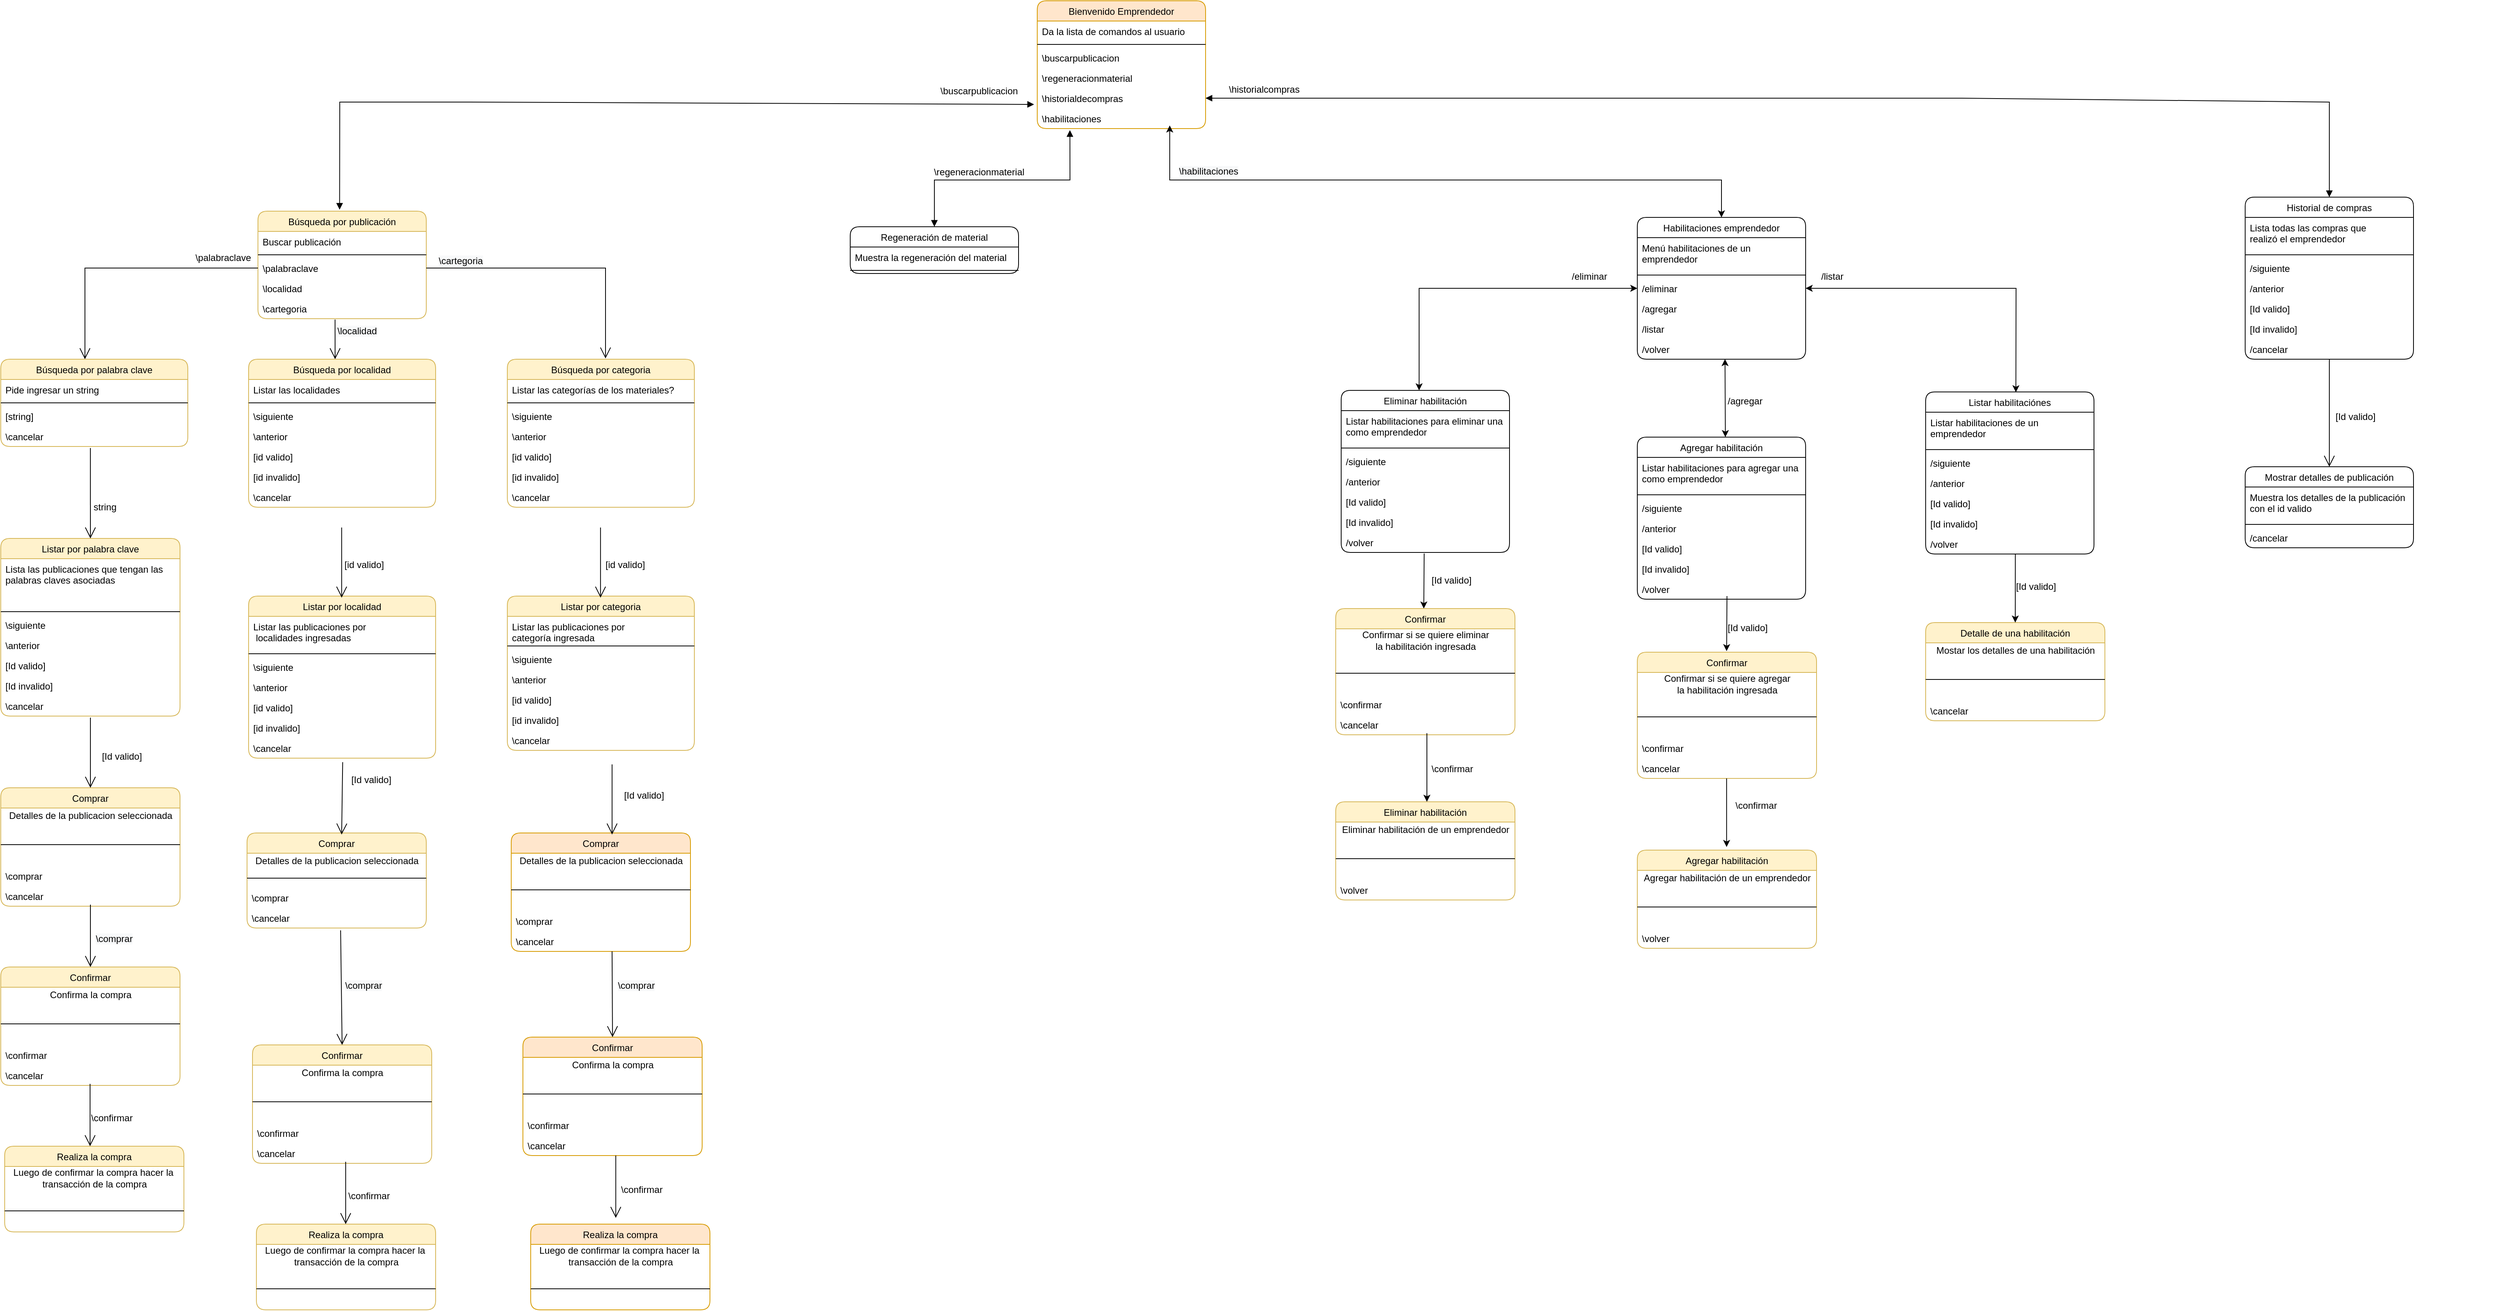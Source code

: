 <mxfile>
    <diagram id="ck6hwYot3QmczjwxA_Va" name="Page-1">
        <mxGraphModel dx="1255" dy="1483" grid="1" gridSize="10" guides="1" tooltips="1" connect="1" arrows="1" fold="1" page="1" pageScale="1" pageWidth="827" pageHeight="1169" math="0" shadow="0">
            <root>
                <mxCell id="0"/>
                <mxCell id="1" parent="0"/>
                <mxCell id="-AC4MAWslslYkM7edlEW-5" value="Bienvenido Emprendedor" style="swimlane;fontStyle=0;childLayout=stackLayout;horizontal=1;startSize=26;fillColor=#ffe6cc;horizontalStack=0;resizeParent=1;resizeParentMax=0;resizeLast=0;collapsible=1;marginBottom=0;rounded=1;strokeColor=#d79b00;fontColor=#000000;" parent="1" vertex="1">
                    <mxGeometry x="990" y="-460" width="216" height="164" as="geometry">
                        <mxRectangle x="307" y="-410" width="170" height="26" as="alternateBounds"/>
                    </mxGeometry>
                </mxCell>
                <mxCell id="-AC4MAWslslYkM7edlEW-6" value="Da la lista de comandos al usuario" style="text;strokeColor=none;fillColor=none;align=left;verticalAlign=top;spacingLeft=4;spacingRight=4;overflow=hidden;rotatable=0;points=[[0,0.5],[1,0.5]];portConstraint=eastwest;" parent="-AC4MAWslslYkM7edlEW-5" vertex="1">
                    <mxGeometry y="26" width="216" height="26" as="geometry"/>
                </mxCell>
                <mxCell id="-AC4MAWslslYkM7edlEW-7" value="" style="line;strokeWidth=1;fillColor=none;align=left;verticalAlign=middle;spacingTop=-1;spacingLeft=3;spacingRight=3;rotatable=0;labelPosition=right;points=[];portConstraint=eastwest;rounded=1;" parent="-AC4MAWslslYkM7edlEW-5" vertex="1">
                    <mxGeometry y="52" width="216" height="8" as="geometry"/>
                </mxCell>
                <mxCell id="-AC4MAWslslYkM7edlEW-8" value="\buscarpublicacion" style="text;strokeColor=none;fillColor=none;align=left;verticalAlign=top;spacingLeft=4;spacingRight=4;overflow=hidden;rotatable=0;points=[[0,0.5],[1,0.5]];portConstraint=eastwest;glass=0;shadow=0;" parent="-AC4MAWslslYkM7edlEW-5" vertex="1">
                    <mxGeometry y="60" width="216" height="26" as="geometry"/>
                </mxCell>
                <mxCell id="-AC4MAWslslYkM7edlEW-9" value="\regeneracionmaterial" style="text;strokeColor=none;fillColor=none;align=left;verticalAlign=top;spacingLeft=4;spacingRight=4;overflow=hidden;rotatable=0;points=[[0,0.5],[1,0.5]];portConstraint=eastwest;" parent="-AC4MAWslslYkM7edlEW-5" vertex="1">
                    <mxGeometry y="86" width="216" height="26" as="geometry"/>
                </mxCell>
                <mxCell id="lZrQT8pyHaaTlcOD83n0-5" value="\historialdecompras" style="text;strokeColor=none;fillColor=none;align=left;verticalAlign=top;spacingLeft=4;spacingRight=4;overflow=hidden;rotatable=0;points=[[0,0.5],[1,0.5]];portConstraint=eastwest;" vertex="1" parent="-AC4MAWslslYkM7edlEW-5">
                    <mxGeometry y="112" width="216" height="26" as="geometry"/>
                </mxCell>
                <mxCell id="-AC4MAWslslYkM7edlEW-10" value="\habilitaciones" style="text;strokeColor=none;fillColor=none;align=left;verticalAlign=top;spacingLeft=4;spacingRight=4;overflow=hidden;rotatable=0;points=[[0,0.5],[1,0.5]];portConstraint=eastwest;" parent="-AC4MAWslslYkM7edlEW-5" vertex="1">
                    <mxGeometry y="138" width="216" height="26" as="geometry"/>
                </mxCell>
                <mxCell id="-AC4MAWslslYkM7edlEW-22" value="Búsqueda por publicación" style="swimlane;fontStyle=0;childLayout=stackLayout;horizontal=1;startSize=26;fillColor=#fff2cc;horizontalStack=0;resizeParent=1;resizeParentMax=0;resizeLast=0;collapsible=1;marginBottom=0;rounded=1;strokeColor=#d6b656;fontColor=#000000;" parent="1" vertex="1">
                    <mxGeometry x="-10" y="-190" width="216" height="138" as="geometry">
                        <mxRectangle x="307" y="-410" width="170" height="26" as="alternateBounds"/>
                    </mxGeometry>
                </mxCell>
                <mxCell id="-AC4MAWslslYkM7edlEW-23" value="Buscar publicación " style="text;strokeColor=none;fillColor=none;align=left;verticalAlign=top;spacingLeft=4;spacingRight=4;overflow=hidden;rotatable=0;points=[[0,0.5],[1,0.5]];portConstraint=eastwest;" parent="-AC4MAWslslYkM7edlEW-22" vertex="1">
                    <mxGeometry y="26" width="216" height="26" as="geometry"/>
                </mxCell>
                <mxCell id="-AC4MAWslslYkM7edlEW-24" value="" style="line;strokeWidth=1;fillColor=none;align=left;verticalAlign=middle;spacingTop=-1;spacingLeft=3;spacingRight=3;rotatable=0;labelPosition=right;points=[];portConstraint=eastwest;rounded=1;" parent="-AC4MAWslslYkM7edlEW-22" vertex="1">
                    <mxGeometry y="52" width="216" height="8" as="geometry"/>
                </mxCell>
                <mxCell id="-AC4MAWslslYkM7edlEW-25" value="\palabraclave" style="text;strokeColor=none;fillColor=none;align=left;verticalAlign=top;spacingLeft=4;spacingRight=4;overflow=hidden;rotatable=0;points=[[0,0.5],[1,0.5]];portConstraint=eastwest;glass=0;shadow=0;" parent="-AC4MAWslslYkM7edlEW-22" vertex="1">
                    <mxGeometry y="60" width="216" height="26" as="geometry"/>
                </mxCell>
                <mxCell id="-AC4MAWslslYkM7edlEW-26" value="\localidad" style="text;strokeColor=none;fillColor=none;align=left;verticalAlign=top;spacingLeft=4;spacingRight=4;overflow=hidden;rotatable=0;points=[[0,0.5],[1,0.5]];portConstraint=eastwest;" parent="-AC4MAWslslYkM7edlEW-22" vertex="1">
                    <mxGeometry y="86" width="216" height="26" as="geometry"/>
                </mxCell>
                <mxCell id="-AC4MAWslslYkM7edlEW-27" value="\cartegoria" style="text;strokeColor=none;fillColor=none;align=left;verticalAlign=top;spacingLeft=4;spacingRight=4;overflow=hidden;rotatable=0;points=[[0,0.5],[1,0.5]];portConstraint=eastwest;" parent="-AC4MAWslslYkM7edlEW-22" vertex="1">
                    <mxGeometry y="112" width="216" height="26" as="geometry"/>
                </mxCell>
                <mxCell id="-AC4MAWslslYkM7edlEW-28" value="" style="endArrow=block;startArrow=block;endFill=1;startFill=1;html=1;rounded=0;exitX=0.485;exitY=-0.014;exitDx=0;exitDy=0;exitPerimeter=0;entryX=-0.019;entryY=0.808;entryDx=0;entryDy=0;entryPerimeter=0;" parent="1" source="-AC4MAWslslYkM7edlEW-22" target="lZrQT8pyHaaTlcOD83n0-5" edge="1">
                    <mxGeometry width="160" relative="1" as="geometry">
                        <mxPoint x="140" y="-180" as="sourcePoint"/>
                        <mxPoint x="300" y="-180" as="targetPoint"/>
                        <Array as="points">
                            <mxPoint x="95" y="-330"/>
                            <mxPoint x="260" y="-330"/>
                        </Array>
                    </mxGeometry>
                </mxCell>
                <mxCell id="-AC4MAWslslYkM7edlEW-29" value="\buscarpublicacion" style="text;html=1;align=center;verticalAlign=middle;resizable=0;points=[];autosize=1;strokeColor=none;fillColor=none;" parent="1" vertex="1">
                    <mxGeometry x="860" y="-354" width="110" height="20" as="geometry"/>
                </mxCell>
                <mxCell id="-AC4MAWslslYkM7edlEW-30" value="" style="endArrow=open;endFill=1;endSize=12;html=1;rounded=0;exitX=0.458;exitY=1.044;exitDx=0;exitDy=0;exitPerimeter=0;" parent="1" source="-AC4MAWslslYkM7edlEW-27" edge="1">
                    <mxGeometry width="160" relative="1" as="geometry">
                        <mxPoint x="10" y="-80" as="sourcePoint"/>
                        <mxPoint x="89" as="targetPoint"/>
                    </mxGeometry>
                </mxCell>
                <mxCell id="-AC4MAWslslYkM7edlEW-62" value="" style="endArrow=open;endFill=1;endSize=12;html=1;rounded=0;exitX=0;exitY=0.5;exitDx=0;exitDy=0;entryX=0.5;entryY=0;entryDx=0;entryDy=0;" parent="1" source="-AC4MAWslslYkM7edlEW-25" edge="1">
                    <mxGeometry width="160" relative="1" as="geometry">
                        <mxPoint x="-20" y="-70" as="sourcePoint"/>
                        <mxPoint x="-232.0" as="targetPoint"/>
                        <Array as="points">
                            <mxPoint x="-232" y="-117"/>
                        </Array>
                    </mxGeometry>
                </mxCell>
                <mxCell id="-AC4MAWslslYkM7edlEW-63" value="" style="endArrow=open;endFill=1;endSize=12;html=1;rounded=0;exitX=1;exitY=0.5;exitDx=0;exitDy=0;entryX=0.537;entryY=-0.007;entryDx=0;entryDy=0;entryPerimeter=0;" parent="1" source="-AC4MAWslslYkM7edlEW-25" edge="1">
                    <mxGeometry width="160" relative="1" as="geometry">
                        <mxPoint x="-20" y="-70" as="sourcePoint"/>
                        <mxPoint x="435.992" y="-0.966" as="targetPoint"/>
                        <Array as="points">
                            <mxPoint x="436" y="-117"/>
                        </Array>
                    </mxGeometry>
                </mxCell>
                <mxCell id="-AC4MAWslslYkM7edlEW-64" value="&lt;span style=&quot;text-align: left&quot;&gt;\palabraclave&lt;/span&gt;" style="text;html=1;align=center;verticalAlign=middle;resizable=0;points=[];autosize=1;strokeColor=none;fillColor=none;" parent="1" vertex="1">
                    <mxGeometry x="-100" y="-140" width="90" height="20" as="geometry"/>
                </mxCell>
                <mxCell id="-AC4MAWslslYkM7edlEW-65" value="&lt;span style=&quot;color: rgb(0, 0, 0); font-family: helvetica; font-size: 12px; font-style: normal; font-weight: 400; letter-spacing: normal; text-align: left; text-indent: 0px; text-transform: none; word-spacing: 0px; background-color: rgb(248, 249, 250); display: inline; float: none;&quot;&gt;\localidad&lt;/span&gt;" style="text;whiteSpace=wrap;html=1;" parent="1" vertex="1">
                    <mxGeometry x="90" y="-50" width="80" height="30" as="geometry"/>
                </mxCell>
                <mxCell id="-AC4MAWslslYkM7edlEW-67" value="&lt;span style=&quot;color: rgb(0, 0, 0); font-family: helvetica; font-size: 12px; font-style: normal; font-weight: 400; letter-spacing: normal; text-align: left; text-indent: 0px; text-transform: none; word-spacing: 0px; background-color: rgb(248, 249, 250); display: inline; float: none;&quot;&gt;\cartegoria&lt;/span&gt;" style="text;whiteSpace=wrap;html=1;" parent="1" vertex="1">
                    <mxGeometry x="220" y="-140" width="80" height="30" as="geometry"/>
                </mxCell>
                <mxCell id="-AC4MAWslslYkM7edlEW-74" value="Búsqueda por palabra clave" style="swimlane;fontStyle=0;childLayout=stackLayout;horizontal=1;startSize=26;horizontalStack=0;resizeParent=1;resizeParentMax=0;resizeLast=0;collapsible=1;marginBottom=0;rounded=1;fillColor=#fff2cc;strokeColor=#d6b656;fontColor=#000000;" parent="1" vertex="1">
                    <mxGeometry x="-340" width="240" height="112" as="geometry"/>
                </mxCell>
                <mxCell id="-AC4MAWslslYkM7edlEW-75" value="Pide ingresar un string" style="text;strokeColor=none;fillColor=none;align=left;verticalAlign=top;spacingLeft=4;spacingRight=4;overflow=hidden;rotatable=0;points=[[0,0.5],[1,0.5]];portConstraint=eastwest;" parent="-AC4MAWslslYkM7edlEW-74" vertex="1">
                    <mxGeometry y="26" width="240" height="26" as="geometry"/>
                </mxCell>
                <mxCell id="-AC4MAWslslYkM7edlEW-76" value="" style="line;strokeWidth=1;fillColor=none;align=left;verticalAlign=middle;spacingTop=-1;spacingLeft=3;spacingRight=3;rotatable=0;labelPosition=right;points=[];portConstraint=eastwest;rounded=1;" parent="-AC4MAWslslYkM7edlEW-74" vertex="1">
                    <mxGeometry y="52" width="240" height="8" as="geometry"/>
                </mxCell>
                <mxCell id="-AC4MAWslslYkM7edlEW-77" value="[string]" style="text;strokeColor=none;fillColor=none;align=left;verticalAlign=top;spacingLeft=4;spacingRight=4;overflow=hidden;rotatable=0;points=[[0,0.5],[1,0.5]];portConstraint=eastwest;" parent="-AC4MAWslslYkM7edlEW-74" vertex="1">
                    <mxGeometry y="60" width="240" height="26" as="geometry"/>
                </mxCell>
                <mxCell id="-AC4MAWslslYkM7edlEW-79" value="\cancelar" style="text;strokeColor=none;fillColor=none;align=left;verticalAlign=top;spacingLeft=4;spacingRight=4;overflow=hidden;rotatable=0;points=[[0,0.5],[1,0.5]];portConstraint=eastwest;" parent="-AC4MAWslslYkM7edlEW-74" vertex="1">
                    <mxGeometry y="86" width="240" height="26" as="geometry"/>
                </mxCell>
                <mxCell id="-AC4MAWslslYkM7edlEW-80" value="Búsqueda por localidad" style="swimlane;fontStyle=0;childLayout=stackLayout;horizontal=1;startSize=26;horizontalStack=0;resizeParent=1;resizeParentMax=0;resizeLast=0;collapsible=1;marginBottom=0;rounded=1;fillColor=#fff2cc;strokeColor=#d6b656;fontColor=#000000;" parent="1" vertex="1">
                    <mxGeometry x="-22" width="240" height="190" as="geometry"/>
                </mxCell>
                <mxCell id="-AC4MAWslslYkM7edlEW-81" value="Listar las localidades" style="text;strokeColor=none;fillColor=none;align=left;verticalAlign=top;spacingLeft=4;spacingRight=4;overflow=hidden;rotatable=0;points=[[0,0.5],[1,0.5]];portConstraint=eastwest;" parent="-AC4MAWslslYkM7edlEW-80" vertex="1">
                    <mxGeometry y="26" width="240" height="26" as="geometry"/>
                </mxCell>
                <mxCell id="-AC4MAWslslYkM7edlEW-82" value="" style="line;strokeWidth=1;fillColor=none;align=left;verticalAlign=middle;spacingTop=-1;spacingLeft=3;spacingRight=3;rotatable=0;labelPosition=right;points=[];portConstraint=eastwest;rounded=1;" parent="-AC4MAWslslYkM7edlEW-80" vertex="1">
                    <mxGeometry y="52" width="240" height="8" as="geometry"/>
                </mxCell>
                <mxCell id="-AC4MAWslslYkM7edlEW-83" value="\siguiente" style="text;strokeColor=none;fillColor=none;align=left;verticalAlign=top;spacingLeft=4;spacingRight=4;overflow=hidden;rotatable=0;points=[[0,0.5],[1,0.5]];portConstraint=eastwest;" parent="-AC4MAWslslYkM7edlEW-80" vertex="1">
                    <mxGeometry y="60" width="240" height="26" as="geometry"/>
                </mxCell>
                <mxCell id="-AC4MAWslslYkM7edlEW-84" value="\anterior" style="text;strokeColor=none;fillColor=none;align=left;verticalAlign=top;spacingLeft=4;spacingRight=4;overflow=hidden;rotatable=0;points=[[0,0.5],[1,0.5]];portConstraint=eastwest;" parent="-AC4MAWslslYkM7edlEW-80" vertex="1">
                    <mxGeometry y="86" width="240" height="26" as="geometry"/>
                </mxCell>
                <mxCell id="-AC4MAWslslYkM7edlEW-85" value="[id valido]" style="text;strokeColor=none;fillColor=none;align=left;verticalAlign=top;spacingLeft=4;spacingRight=4;overflow=hidden;rotatable=0;points=[[0,0.5],[1,0.5]];portConstraint=eastwest;" parent="-AC4MAWslslYkM7edlEW-80" vertex="1">
                    <mxGeometry y="112" width="240" height="26" as="geometry"/>
                </mxCell>
                <mxCell id="-AC4MAWslslYkM7edlEW-86" value="[id invalido]" style="text;strokeColor=none;fillColor=none;align=left;verticalAlign=top;spacingLeft=4;spacingRight=4;overflow=hidden;rotatable=0;points=[[0,0.5],[1,0.5]];portConstraint=eastwest;" parent="-AC4MAWslslYkM7edlEW-80" vertex="1">
                    <mxGeometry y="138" width="240" height="26" as="geometry"/>
                </mxCell>
                <mxCell id="-AC4MAWslslYkM7edlEW-88" value="\cancelar" style="text;strokeColor=none;fillColor=none;align=left;verticalAlign=top;spacingLeft=4;spacingRight=4;overflow=hidden;rotatable=0;points=[[0,0.5],[1,0.5]];portConstraint=eastwest;" parent="-AC4MAWslslYkM7edlEW-80" vertex="1">
                    <mxGeometry y="164" width="240" height="26" as="geometry"/>
                </mxCell>
                <mxCell id="-AC4MAWslslYkM7edlEW-91" value="Búsqueda por categoria" style="swimlane;fontStyle=0;childLayout=stackLayout;horizontal=1;startSize=26;horizontalStack=0;resizeParent=1;resizeParentMax=0;resizeLast=0;collapsible=1;marginBottom=0;rounded=1;fillColor=#fff2cc;strokeColor=#d6b656;fontColor=#000000;" parent="1" vertex="1">
                    <mxGeometry x="310" width="240" height="190" as="geometry"/>
                </mxCell>
                <mxCell id="-AC4MAWslslYkM7edlEW-92" value="Listar las categorías de los materiales?" style="text;strokeColor=none;fillColor=none;align=left;verticalAlign=top;spacingLeft=4;spacingRight=4;overflow=hidden;rotatable=0;points=[[0,0.5],[1,0.5]];portConstraint=eastwest;" parent="-AC4MAWslslYkM7edlEW-91" vertex="1">
                    <mxGeometry y="26" width="240" height="26" as="geometry"/>
                </mxCell>
                <mxCell id="-AC4MAWslslYkM7edlEW-93" value="" style="line;strokeWidth=1;fillColor=none;align=left;verticalAlign=middle;spacingTop=-1;spacingLeft=3;spacingRight=3;rotatable=0;labelPosition=right;points=[];portConstraint=eastwest;rounded=1;" parent="-AC4MAWslslYkM7edlEW-91" vertex="1">
                    <mxGeometry y="52" width="240" height="8" as="geometry"/>
                </mxCell>
                <mxCell id="-AC4MAWslslYkM7edlEW-94" value="\siguiente" style="text;strokeColor=none;fillColor=none;align=left;verticalAlign=top;spacingLeft=4;spacingRight=4;overflow=hidden;rotatable=0;points=[[0,0.5],[1,0.5]];portConstraint=eastwest;" parent="-AC4MAWslslYkM7edlEW-91" vertex="1">
                    <mxGeometry y="60" width="240" height="26" as="geometry"/>
                </mxCell>
                <mxCell id="-AC4MAWslslYkM7edlEW-95" value="\anterior" style="text;strokeColor=none;fillColor=none;align=left;verticalAlign=top;spacingLeft=4;spacingRight=4;overflow=hidden;rotatable=0;points=[[0,0.5],[1,0.5]];portConstraint=eastwest;" parent="-AC4MAWslslYkM7edlEW-91" vertex="1">
                    <mxGeometry y="86" width="240" height="26" as="geometry"/>
                </mxCell>
                <mxCell id="-AC4MAWslslYkM7edlEW-96" value="[id valido]" style="text;strokeColor=none;fillColor=none;align=left;verticalAlign=top;spacingLeft=4;spacingRight=4;overflow=hidden;rotatable=0;points=[[0,0.5],[1,0.5]];portConstraint=eastwest;" parent="-AC4MAWslslYkM7edlEW-91" vertex="1">
                    <mxGeometry y="112" width="240" height="26" as="geometry"/>
                </mxCell>
                <mxCell id="-AC4MAWslslYkM7edlEW-97" value="[id invalido]" style="text;strokeColor=none;fillColor=none;align=left;verticalAlign=top;spacingLeft=4;spacingRight=4;overflow=hidden;rotatable=0;points=[[0,0.5],[1,0.5]];portConstraint=eastwest;" parent="-AC4MAWslslYkM7edlEW-91" vertex="1">
                    <mxGeometry y="138" width="240" height="26" as="geometry"/>
                </mxCell>
                <mxCell id="-AC4MAWslslYkM7edlEW-99" value="\cancelar" style="text;strokeColor=none;fillColor=none;align=left;verticalAlign=top;spacingLeft=4;spacingRight=4;overflow=hidden;rotatable=0;points=[[0,0.5],[1,0.5]];portConstraint=eastwest;" parent="-AC4MAWslslYkM7edlEW-91" vertex="1">
                    <mxGeometry y="164" width="240" height="26" as="geometry"/>
                </mxCell>
                <mxCell id="-AC4MAWslslYkM7edlEW-100" value="Regeneración de material" style="swimlane;fontStyle=0;childLayout=stackLayout;horizontal=1;startSize=26;fillColor=none;horizontalStack=0;resizeParent=1;resizeParentMax=0;resizeLast=0;collapsible=1;marginBottom=0;rounded=1;" parent="1" vertex="1">
                    <mxGeometry x="750" y="-170" width="216" height="60" as="geometry">
                        <mxRectangle x="307" y="-410" width="170" height="26" as="alternateBounds"/>
                    </mxGeometry>
                </mxCell>
                <mxCell id="-AC4MAWslslYkM7edlEW-101" value="Muestra la regeneración del material " style="text;strokeColor=none;fillColor=none;align=left;verticalAlign=top;spacingLeft=4;spacingRight=4;overflow=hidden;rotatable=0;points=[[0,0.5],[1,0.5]];portConstraint=eastwest;" parent="-AC4MAWslslYkM7edlEW-100" vertex="1">
                    <mxGeometry y="26" width="216" height="26" as="geometry"/>
                </mxCell>
                <mxCell id="-AC4MAWslslYkM7edlEW-102" value="" style="line;strokeWidth=1;fillColor=none;align=left;verticalAlign=middle;spacingTop=-1;spacingLeft=3;spacingRight=3;rotatable=0;labelPosition=right;points=[];portConstraint=eastwest;rounded=1;" parent="-AC4MAWslslYkM7edlEW-100" vertex="1">
                    <mxGeometry y="52" width="216" height="8" as="geometry"/>
                </mxCell>
                <mxCell id="-AC4MAWslslYkM7edlEW-108" value="" style="endArrow=block;startArrow=block;endFill=1;startFill=1;html=1;rounded=0;entryX=0.5;entryY=0;entryDx=0;entryDy=0;exitX=0.194;exitY=1.077;exitDx=0;exitDy=0;exitPerimeter=0;" parent="1" source="-AC4MAWslslYkM7edlEW-10" target="-AC4MAWslslYkM7edlEW-100" edge="1">
                    <mxGeometry width="160" relative="1" as="geometry">
                        <mxPoint x="1098" y="-320" as="sourcePoint"/>
                        <mxPoint x="590" y="-240" as="targetPoint"/>
                        <Array as="points">
                            <mxPoint x="1032" y="-230"/>
                            <mxPoint x="858" y="-230"/>
                        </Array>
                    </mxGeometry>
                </mxCell>
                <mxCell id="-AC4MAWslslYkM7edlEW-109" value="&lt;span style=&quot;text-align: left&quot;&gt;\regeneracionmaterial&lt;/span&gt;" style="text;html=1;align=center;verticalAlign=middle;resizable=0;points=[];autosize=1;strokeColor=none;fillColor=none;" parent="1" vertex="1">
                    <mxGeometry x="850" y="-250" width="130" height="20" as="geometry"/>
                </mxCell>
                <mxCell id="-AC4MAWslslYkM7edlEW-111" value="Historial de compras" style="swimlane;fontStyle=0;childLayout=stackLayout;horizontal=1;startSize=26;fillColor=none;horizontalStack=0;resizeParent=1;resizeParentMax=0;resizeLast=0;collapsible=1;marginBottom=0;rounded=1;" parent="1" vertex="1">
                    <mxGeometry x="2540" y="-208" width="216" height="208" as="geometry">
                        <mxRectangle x="307" y="-410" width="170" height="26" as="alternateBounds"/>
                    </mxGeometry>
                </mxCell>
                <mxCell id="-AC4MAWslslYkM7edlEW-112" value="Lista todas las compras que &#10;realizó el emprendedor" style="text;strokeColor=none;fillColor=none;align=left;verticalAlign=top;spacingLeft=4;spacingRight=4;overflow=hidden;rotatable=0;points=[[0,0.5],[1,0.5]];portConstraint=eastwest;" parent="-AC4MAWslslYkM7edlEW-111" vertex="1">
                    <mxGeometry y="26" width="216" height="44" as="geometry"/>
                </mxCell>
                <mxCell id="-AC4MAWslslYkM7edlEW-113" value="" style="line;strokeWidth=1;fillColor=none;align=left;verticalAlign=middle;spacingTop=-1;spacingLeft=3;spacingRight=3;rotatable=0;labelPosition=right;points=[];portConstraint=eastwest;rounded=1;" parent="-AC4MAWslslYkM7edlEW-111" vertex="1">
                    <mxGeometry y="70" width="216" height="8" as="geometry"/>
                </mxCell>
                <mxCell id="-AC4MAWslslYkM7edlEW-114" value="/siguiente&#10;" style="text;strokeColor=none;fillColor=none;align=left;verticalAlign=top;spacingLeft=4;spacingRight=4;overflow=hidden;rotatable=0;points=[[0,0.5],[1,0.5]];portConstraint=eastwest;glass=0;shadow=0;" parent="-AC4MAWslslYkM7edlEW-111" vertex="1">
                    <mxGeometry y="78" width="216" height="26" as="geometry"/>
                </mxCell>
                <mxCell id="-AC4MAWslslYkM7edlEW-287" value="/anterior&#10;" style="text;strokeColor=none;fillColor=none;align=left;verticalAlign=top;spacingLeft=4;spacingRight=4;overflow=hidden;rotatable=0;points=[[0,0.5],[1,0.5]];portConstraint=eastwest;glass=0;shadow=0;" parent="-AC4MAWslslYkM7edlEW-111" vertex="1">
                    <mxGeometry y="104" width="216" height="26" as="geometry"/>
                </mxCell>
                <mxCell id="-AC4MAWslslYkM7edlEW-288" value="[Id valido]" style="text;strokeColor=none;fillColor=none;align=left;verticalAlign=top;spacingLeft=4;spacingRight=4;overflow=hidden;rotatable=0;points=[[0,0.5],[1,0.5]];portConstraint=eastwest;glass=0;shadow=0;" parent="-AC4MAWslslYkM7edlEW-111" vertex="1">
                    <mxGeometry y="130" width="216" height="26" as="geometry"/>
                </mxCell>
                <mxCell id="-AC4MAWslslYkM7edlEW-289" value="[Id invalido]" style="text;strokeColor=none;fillColor=none;align=left;verticalAlign=top;spacingLeft=4;spacingRight=4;overflow=hidden;rotatable=0;points=[[0,0.5],[1,0.5]];portConstraint=eastwest;glass=0;shadow=0;" parent="-AC4MAWslslYkM7edlEW-111" vertex="1">
                    <mxGeometry y="156" width="216" height="26" as="geometry"/>
                </mxCell>
                <mxCell id="-AC4MAWslslYkM7edlEW-286" value="/cancelar&#10;&#10;" style="text;strokeColor=none;fillColor=none;align=left;verticalAlign=top;spacingLeft=4;spacingRight=4;overflow=hidden;rotatable=0;points=[[0,0.5],[1,0.5]];portConstraint=eastwest;glass=0;shadow=0;" parent="-AC4MAWslslYkM7edlEW-111" vertex="1">
                    <mxGeometry y="182" width="216" height="26" as="geometry"/>
                </mxCell>
                <mxCell id="-AC4MAWslslYkM7edlEW-117" value="" style="endArrow=block;startArrow=block;endFill=1;startFill=1;html=1;rounded=0;exitX=1;exitY=0.5;exitDx=0;exitDy=0;entryX=0.5;entryY=0;entryDx=0;entryDy=0;" parent="1" source="lZrQT8pyHaaTlcOD83n0-5" target="-AC4MAWslslYkM7edlEW-111" edge="1">
                    <mxGeometry width="160" relative="1" as="geometry">
                        <mxPoint x="1330" y="-280" as="sourcePoint"/>
                        <mxPoint x="1490" y="-280" as="targetPoint"/>
                        <Array as="points">
                            <mxPoint x="1838" y="-335"/>
                            <mxPoint x="2176" y="-335"/>
                            <mxPoint x="2648" y="-330"/>
                        </Array>
                    </mxGeometry>
                </mxCell>
                <mxCell id="-AC4MAWslslYkM7edlEW-118" value="\historialcompras" style="text;strokeColor=none;fillColor=none;align=left;verticalAlign=top;spacingLeft=4;spacingRight=4;overflow=hidden;rotatable=0;points=[[0,0.5],[1,0.5]];portConstraint=eastwest;" parent="1" vertex="1">
                    <mxGeometry x="1230" y="-360" width="216" height="26" as="geometry"/>
                </mxCell>
                <mxCell id="-AC4MAWslslYkM7edlEW-119" value="Listar por palabra clave" style="swimlane;fontStyle=0;childLayout=stackLayout;horizontal=1;startSize=26;horizontalStack=0;resizeParent=1;resizeParentMax=0;resizeLast=0;collapsible=1;marginBottom=0;rounded=1;fillColor=#fff2cc;strokeColor=#d6b656;fontColor=#000000;" parent="1" vertex="1">
                    <mxGeometry x="-340" y="230" width="230" height="228" as="geometry"/>
                </mxCell>
                <mxCell id="-AC4MAWslslYkM7edlEW-120" value="Lista las publicaciones que tengan las &#10;palabras claves asociadas" style="text;strokeColor=none;fillColor=none;align=left;verticalAlign=top;spacingLeft=4;spacingRight=4;overflow=hidden;rotatable=0;points=[[0,0.5],[1,0.5]];portConstraint=eastwest;" parent="-AC4MAWslslYkM7edlEW-119" vertex="1">
                    <mxGeometry y="26" width="230" height="64" as="geometry"/>
                </mxCell>
                <mxCell id="-AC4MAWslslYkM7edlEW-121" value="" style="line;strokeWidth=1;fillColor=none;align=left;verticalAlign=middle;spacingTop=-1;spacingLeft=3;spacingRight=3;rotatable=0;labelPosition=right;points=[];portConstraint=eastwest;rounded=1;" parent="-AC4MAWslslYkM7edlEW-119" vertex="1">
                    <mxGeometry y="90" width="230" height="8" as="geometry"/>
                </mxCell>
                <mxCell id="-AC4MAWslslYkM7edlEW-124" value="\siguiente" style="text;strokeColor=none;fillColor=none;align=left;verticalAlign=top;spacingLeft=4;spacingRight=4;overflow=hidden;rotatable=0;points=[[0,0.5],[1,0.5]];portConstraint=eastwest;" parent="-AC4MAWslslYkM7edlEW-119" vertex="1">
                    <mxGeometry y="98" width="230" height="26" as="geometry"/>
                </mxCell>
                <mxCell id="-AC4MAWslslYkM7edlEW-130" value="\anterior" style="text;strokeColor=none;fillColor=none;align=left;verticalAlign=top;spacingLeft=4;spacingRight=4;overflow=hidden;rotatable=0;points=[[0,0.5],[1,0.5]];portConstraint=eastwest;" parent="-AC4MAWslslYkM7edlEW-119" vertex="1">
                    <mxGeometry y="124" width="230" height="26" as="geometry"/>
                </mxCell>
                <mxCell id="-AC4MAWslslYkM7edlEW-132" value="[Id valido]" style="text;strokeColor=none;fillColor=none;align=left;verticalAlign=top;spacingLeft=4;spacingRight=4;overflow=hidden;rotatable=0;points=[[0,0.5],[1,0.5]];portConstraint=eastwest;" parent="-AC4MAWslslYkM7edlEW-119" vertex="1">
                    <mxGeometry y="150" width="230" height="26" as="geometry"/>
                </mxCell>
                <mxCell id="-AC4MAWslslYkM7edlEW-134" value="[Id invalido]" style="text;strokeColor=none;fillColor=none;align=left;verticalAlign=top;spacingLeft=4;spacingRight=4;overflow=hidden;rotatable=0;points=[[0,0.5],[1,0.5]];portConstraint=eastwest;" parent="-AC4MAWslslYkM7edlEW-119" vertex="1">
                    <mxGeometry y="176" width="230" height="26" as="geometry"/>
                </mxCell>
                <mxCell id="-AC4MAWslslYkM7edlEW-131" value="\cancelar" style="text;strokeColor=none;fillColor=none;align=left;verticalAlign=top;spacingLeft=4;spacingRight=4;overflow=hidden;rotatable=0;points=[[0,0.5],[1,0.5]];portConstraint=eastwest;" parent="-AC4MAWslslYkM7edlEW-119" vertex="1">
                    <mxGeometry y="202" width="230" height="26" as="geometry"/>
                </mxCell>
                <mxCell id="-AC4MAWslslYkM7edlEW-127" value="" style="endArrow=open;endFill=1;endSize=12;html=1;rounded=0;entryX=0.5;entryY=0;entryDx=0;entryDy=0;exitX=0.479;exitY=1.077;exitDx=0;exitDy=0;exitPerimeter=0;" parent="1" source="-AC4MAWslslYkM7edlEW-79" target="-AC4MAWslslYkM7edlEW-119" edge="1">
                    <mxGeometry width="160" relative="1" as="geometry">
                        <mxPoint x="-225" y="140" as="sourcePoint"/>
                        <mxPoint x="100" y="20" as="targetPoint"/>
                    </mxGeometry>
                </mxCell>
                <mxCell id="-AC4MAWslslYkM7edlEW-128" value="&lt;span style=&quot;text-align: left&quot;&gt;string&amp;nbsp;&lt;/span&gt;" style="text;html=1;align=center;verticalAlign=middle;resizable=0;points=[];autosize=1;strokeColor=none;fillColor=none;" parent="1" vertex="1">
                    <mxGeometry x="-230" y="180" width="50" height="20" as="geometry"/>
                </mxCell>
                <mxCell id="-AC4MAWslslYkM7edlEW-135" value="Comprar" style="swimlane;fontStyle=0;childLayout=stackLayout;horizontal=1;startSize=26;horizontalStack=0;resizeParent=1;resizeParentMax=0;resizeLast=0;collapsible=1;marginBottom=0;rounded=1;fillColor=#fff2cc;strokeColor=#d6b656;fontColor=#000000;" parent="1" vertex="1">
                    <mxGeometry x="-340" y="550" width="230" height="152" as="geometry"/>
                </mxCell>
                <mxCell id="-AC4MAWslslYkM7edlEW-145" value="Detalles de la publicacion seleccionada" style="text;html=1;align=center;verticalAlign=middle;resizable=0;points=[];autosize=1;strokeColor=none;fillColor=none;" parent="-AC4MAWslslYkM7edlEW-135" vertex="1">
                    <mxGeometry y="26" width="230" height="20" as="geometry"/>
                </mxCell>
                <mxCell id="-AC4MAWslslYkM7edlEW-137" value="" style="line;strokeWidth=1;fillColor=none;align=left;verticalAlign=middle;spacingTop=-1;spacingLeft=3;spacingRight=3;rotatable=0;labelPosition=right;points=[];portConstraint=eastwest;rounded=1;" parent="-AC4MAWslslYkM7edlEW-135" vertex="1">
                    <mxGeometry y="46" width="230" height="54" as="geometry"/>
                </mxCell>
                <mxCell id="-AC4MAWslslYkM7edlEW-139" value="\comprar" style="text;strokeColor=none;fillColor=none;align=left;verticalAlign=top;spacingLeft=4;spacingRight=4;overflow=hidden;rotatable=0;points=[[0,0.5],[1,0.5]];portConstraint=eastwest;" parent="-AC4MAWslslYkM7edlEW-135" vertex="1">
                    <mxGeometry y="100" width="230" height="26" as="geometry"/>
                </mxCell>
                <mxCell id="-AC4MAWslslYkM7edlEW-142" value="\cancelar" style="text;strokeColor=none;fillColor=none;align=left;verticalAlign=top;spacingLeft=4;spacingRight=4;overflow=hidden;rotatable=0;points=[[0,0.5],[1,0.5]];portConstraint=eastwest;" parent="-AC4MAWslslYkM7edlEW-135" vertex="1">
                    <mxGeometry y="126" width="230" height="26" as="geometry"/>
                </mxCell>
                <mxCell id="-AC4MAWslslYkM7edlEW-143" value="" style="endArrow=open;endFill=1;endSize=12;html=1;rounded=0;entryX=0.5;entryY=0;entryDx=0;entryDy=0;" parent="1" target="-AC4MAWslslYkM7edlEW-135" edge="1">
                    <mxGeometry width="160" relative="1" as="geometry">
                        <mxPoint x="-225" y="460" as="sourcePoint"/>
                        <mxPoint x="-120" y="620" as="targetPoint"/>
                    </mxGeometry>
                </mxCell>
                <mxCell id="-AC4MAWslslYkM7edlEW-144" value="[Id valido]" style="text;html=1;align=center;verticalAlign=middle;resizable=0;points=[];autosize=1;strokeColor=none;fillColor=none;" parent="1" vertex="1">
                    <mxGeometry x="-220" y="500" width="70" height="20" as="geometry"/>
                </mxCell>
                <mxCell id="-AC4MAWslslYkM7edlEW-146" value="Confirmar" style="swimlane;fontStyle=0;childLayout=stackLayout;horizontal=1;startSize=26;horizontalStack=0;resizeParent=1;resizeParentMax=0;resizeLast=0;collapsible=1;marginBottom=0;rounded=1;fillColor=#fff2cc;strokeColor=#d6b656;fontColor=#000000;" parent="1" vertex="1">
                    <mxGeometry x="-340" y="780" width="230" height="152" as="geometry"/>
                </mxCell>
                <mxCell id="-AC4MAWslslYkM7edlEW-147" value="Confirma la compra" style="text;html=1;align=center;verticalAlign=middle;resizable=0;points=[];autosize=1;" parent="-AC4MAWslslYkM7edlEW-146" vertex="1">
                    <mxGeometry y="26" width="230" height="20" as="geometry"/>
                </mxCell>
                <mxCell id="-AC4MAWslslYkM7edlEW-148" value="" style="line;strokeWidth=1;fillColor=none;align=left;verticalAlign=middle;spacingTop=-1;spacingLeft=3;spacingRight=3;rotatable=0;labelPosition=right;points=[];portConstraint=eastwest;rounded=1;" parent="-AC4MAWslslYkM7edlEW-146" vertex="1">
                    <mxGeometry y="46" width="230" height="54" as="geometry"/>
                </mxCell>
                <mxCell id="-AC4MAWslslYkM7edlEW-149" value="\confirmar" style="text;strokeColor=none;fillColor=none;align=left;verticalAlign=top;spacingLeft=4;spacingRight=4;overflow=hidden;rotatable=0;points=[[0,0.5],[1,0.5]];portConstraint=eastwest;" parent="-AC4MAWslslYkM7edlEW-146" vertex="1">
                    <mxGeometry y="100" width="230" height="26" as="geometry"/>
                </mxCell>
                <mxCell id="-AC4MAWslslYkM7edlEW-150" value="\cancelar" style="text;strokeColor=none;fillColor=none;align=left;verticalAlign=top;spacingLeft=4;spacingRight=4;overflow=hidden;rotatable=0;points=[[0,0.5],[1,0.5]];portConstraint=eastwest;" parent="-AC4MAWslslYkM7edlEW-146" vertex="1">
                    <mxGeometry y="126" width="230" height="26" as="geometry"/>
                </mxCell>
                <mxCell id="-AC4MAWslslYkM7edlEW-151" value="" style="endArrow=open;endFill=1;endSize=12;html=1;rounded=0;entryX=0.5;entryY=0;entryDx=0;entryDy=0;" parent="1" target="-AC4MAWslslYkM7edlEW-146" edge="1">
                    <mxGeometry width="160" relative="1" as="geometry">
                        <mxPoint x="-225" y="700" as="sourcePoint"/>
                        <mxPoint x="-215" y="560" as="targetPoint"/>
                    </mxGeometry>
                </mxCell>
                <mxCell id="-AC4MAWslslYkM7edlEW-152" value="&lt;span style=&quot;color: rgb(0, 0, 0); font-family: helvetica; font-size: 12px; font-style: normal; font-weight: 400; letter-spacing: normal; text-align: left; text-indent: 0px; text-transform: none; word-spacing: 0px; background-color: rgb(248, 249, 250); display: inline; float: none;&quot;&gt;\comprar&lt;/span&gt;" style="text;whiteSpace=wrap;html=1;" parent="1" vertex="1">
                    <mxGeometry x="-220" y="730" width="70" height="30" as="geometry"/>
                </mxCell>
                <mxCell id="-AC4MAWslslYkM7edlEW-153" value="Listar por localidad" style="swimlane;fontStyle=0;childLayout=stackLayout;horizontal=1;startSize=26;horizontalStack=0;resizeParent=1;resizeParentMax=0;resizeLast=0;collapsible=1;marginBottom=0;rounded=1;fillColor=#fff2cc;strokeColor=#d6b656;fontColor=#000000;" parent="1" vertex="1">
                    <mxGeometry x="-22" y="304" width="240" height="208" as="geometry"/>
                </mxCell>
                <mxCell id="-AC4MAWslslYkM7edlEW-154" value="Listar las publicaciones por &#10; localidades ingresadas" style="text;strokeColor=none;fillColor=none;align=left;verticalAlign=top;spacingLeft=4;spacingRight=4;overflow=hidden;rotatable=0;points=[[0,0.5],[1,0.5]];portConstraint=eastwest;" parent="-AC4MAWslslYkM7edlEW-153" vertex="1">
                    <mxGeometry y="26" width="240" height="44" as="geometry"/>
                </mxCell>
                <mxCell id="-AC4MAWslslYkM7edlEW-155" value="" style="line;strokeWidth=1;fillColor=none;align=left;verticalAlign=middle;spacingTop=-1;spacingLeft=3;spacingRight=3;rotatable=0;labelPosition=right;points=[];portConstraint=eastwest;rounded=1;" parent="-AC4MAWslslYkM7edlEW-153" vertex="1">
                    <mxGeometry y="70" width="240" height="8" as="geometry"/>
                </mxCell>
                <mxCell id="-AC4MAWslslYkM7edlEW-156" value="\siguiente" style="text;strokeColor=none;fillColor=none;align=left;verticalAlign=top;spacingLeft=4;spacingRight=4;overflow=hidden;rotatable=0;points=[[0,0.5],[1,0.5]];portConstraint=eastwest;" parent="-AC4MAWslslYkM7edlEW-153" vertex="1">
                    <mxGeometry y="78" width="240" height="26" as="geometry"/>
                </mxCell>
                <mxCell id="-AC4MAWslslYkM7edlEW-157" value="\anterior" style="text;strokeColor=none;fillColor=none;align=left;verticalAlign=top;spacingLeft=4;spacingRight=4;overflow=hidden;rotatable=0;points=[[0,0.5],[1,0.5]];portConstraint=eastwest;" parent="-AC4MAWslslYkM7edlEW-153" vertex="1">
                    <mxGeometry y="104" width="240" height="26" as="geometry"/>
                </mxCell>
                <mxCell id="-AC4MAWslslYkM7edlEW-158" value="[id valido]" style="text;strokeColor=none;fillColor=none;align=left;verticalAlign=top;spacingLeft=4;spacingRight=4;overflow=hidden;rotatable=0;points=[[0,0.5],[1,0.5]];portConstraint=eastwest;" parent="-AC4MAWslslYkM7edlEW-153" vertex="1">
                    <mxGeometry y="130" width="240" height="26" as="geometry"/>
                </mxCell>
                <mxCell id="-AC4MAWslslYkM7edlEW-159" value="[id invalido]" style="text;strokeColor=none;fillColor=none;align=left;verticalAlign=top;spacingLeft=4;spacingRight=4;overflow=hidden;rotatable=0;points=[[0,0.5],[1,0.5]];portConstraint=eastwest;" parent="-AC4MAWslslYkM7edlEW-153" vertex="1">
                    <mxGeometry y="156" width="240" height="26" as="geometry"/>
                </mxCell>
                <mxCell id="-AC4MAWslslYkM7edlEW-161" value="\cancelar" style="text;strokeColor=none;fillColor=none;align=left;verticalAlign=top;spacingLeft=4;spacingRight=4;overflow=hidden;rotatable=0;points=[[0,0.5],[1,0.5]];portConstraint=eastwest;" parent="-AC4MAWslslYkM7edlEW-153" vertex="1">
                    <mxGeometry y="182" width="240" height="26" as="geometry"/>
                </mxCell>
                <mxCell id="-AC4MAWslslYkM7edlEW-162" value="" style="endArrow=open;endFill=1;endSize=12;html=1;rounded=0;entryX=0.5;entryY=0;entryDx=0;entryDy=0;" parent="1" edge="1">
                    <mxGeometry width="160" relative="1" as="geometry">
                        <mxPoint x="97.41" y="216" as="sourcePoint"/>
                        <mxPoint x="97.41" y="306" as="targetPoint"/>
                    </mxGeometry>
                </mxCell>
                <mxCell id="-AC4MAWslslYkM7edlEW-163" value="Comprar" style="swimlane;fontStyle=0;childLayout=stackLayout;horizontal=1;startSize=26;horizontalStack=0;resizeParent=1;resizeParentMax=0;resizeLast=0;collapsible=1;marginBottom=0;rounded=1;fillColor=#fff2cc;strokeColor=#d6b656;fontColor=#000000;" parent="1" vertex="1">
                    <mxGeometry x="-24" y="608" width="230" height="122" as="geometry"/>
                </mxCell>
                <mxCell id="-AC4MAWslslYkM7edlEW-164" value="Detalles de la publicacion seleccionada" style="text;html=1;align=center;verticalAlign=middle;resizable=0;points=[];autosize=1;strokeColor=none;fillColor=none;" parent="-AC4MAWslslYkM7edlEW-163" vertex="1">
                    <mxGeometry y="26" width="230" height="20" as="geometry"/>
                </mxCell>
                <mxCell id="-AC4MAWslslYkM7edlEW-165" value="" style="line;strokeWidth=1;fillColor=none;align=left;verticalAlign=middle;spacingTop=-1;spacingLeft=3;spacingRight=3;rotatable=0;labelPosition=right;points=[];portConstraint=eastwest;rounded=1;" parent="-AC4MAWslslYkM7edlEW-163" vertex="1">
                    <mxGeometry y="46" width="230" height="24" as="geometry"/>
                </mxCell>
                <mxCell id="-AC4MAWslslYkM7edlEW-166" value="\comprar" style="text;strokeColor=none;fillColor=none;align=left;verticalAlign=top;spacingLeft=4;spacingRight=4;overflow=hidden;rotatable=0;points=[[0,0.5],[1,0.5]];portConstraint=eastwest;" parent="-AC4MAWslslYkM7edlEW-163" vertex="1">
                    <mxGeometry y="70" width="230" height="26" as="geometry"/>
                </mxCell>
                <mxCell id="-AC4MAWslslYkM7edlEW-167" value="\cancelar" style="text;strokeColor=none;fillColor=none;align=left;verticalAlign=top;spacingLeft=4;spacingRight=4;overflow=hidden;rotatable=0;points=[[0,0.5],[1,0.5]];portConstraint=eastwest;" parent="-AC4MAWslslYkM7edlEW-163" vertex="1">
                    <mxGeometry y="96" width="230" height="26" as="geometry"/>
                </mxCell>
                <mxCell id="-AC4MAWslslYkM7edlEW-173" value="Listar por categoria" style="swimlane;fontStyle=0;childLayout=stackLayout;horizontal=1;startSize=26;horizontalStack=0;resizeParent=1;resizeParentMax=0;resizeLast=0;collapsible=1;marginBottom=0;rounded=1;strokeColor=#d6b656;fillColor=#fff2cc;fontColor=#000000;" parent="1" vertex="1">
                    <mxGeometry x="310" y="304" width="240" height="198" as="geometry"/>
                </mxCell>
                <mxCell id="-AC4MAWslslYkM7edlEW-174" value="Listar las publicaciones por &#10;categoría ingresada" style="text;strokeColor=none;fillColor=none;align=left;verticalAlign=top;spacingLeft=4;spacingRight=4;overflow=hidden;rotatable=0;points=[[0,0.5],[1,0.5]];portConstraint=eastwest;" parent="-AC4MAWslslYkM7edlEW-173" vertex="1">
                    <mxGeometry y="26" width="240" height="34" as="geometry"/>
                </mxCell>
                <mxCell id="-AC4MAWslslYkM7edlEW-175" value="" style="line;strokeWidth=1;fillColor=none;align=left;verticalAlign=middle;spacingTop=-1;spacingLeft=3;spacingRight=3;rotatable=0;labelPosition=right;points=[];portConstraint=eastwest;rounded=1;" parent="-AC4MAWslslYkM7edlEW-173" vertex="1">
                    <mxGeometry y="60" width="240" height="8" as="geometry"/>
                </mxCell>
                <mxCell id="-AC4MAWslslYkM7edlEW-176" value="\siguiente" style="text;strokeColor=none;fillColor=none;align=left;verticalAlign=top;spacingLeft=4;spacingRight=4;overflow=hidden;rotatable=0;points=[[0,0.5],[1,0.5]];portConstraint=eastwest;" parent="-AC4MAWslslYkM7edlEW-173" vertex="1">
                    <mxGeometry y="68" width="240" height="26" as="geometry"/>
                </mxCell>
                <mxCell id="-AC4MAWslslYkM7edlEW-177" value="\anterior" style="text;strokeColor=none;fillColor=none;align=left;verticalAlign=top;spacingLeft=4;spacingRight=4;overflow=hidden;rotatable=0;points=[[0,0.5],[1,0.5]];portConstraint=eastwest;" parent="-AC4MAWslslYkM7edlEW-173" vertex="1">
                    <mxGeometry y="94" width="240" height="26" as="geometry"/>
                </mxCell>
                <mxCell id="-AC4MAWslslYkM7edlEW-178" value="[id valido]" style="text;strokeColor=none;fillColor=none;align=left;verticalAlign=top;spacingLeft=4;spacingRight=4;overflow=hidden;rotatable=0;points=[[0,0.5],[1,0.5]];portConstraint=eastwest;" parent="-AC4MAWslslYkM7edlEW-173" vertex="1">
                    <mxGeometry y="120" width="240" height="26" as="geometry"/>
                </mxCell>
                <mxCell id="-AC4MAWslslYkM7edlEW-179" value="[id invalido]" style="text;strokeColor=none;fillColor=none;align=left;verticalAlign=top;spacingLeft=4;spacingRight=4;overflow=hidden;rotatable=0;points=[[0,0.5],[1,0.5]];portConstraint=eastwest;" parent="-AC4MAWslslYkM7edlEW-173" vertex="1">
                    <mxGeometry y="146" width="240" height="26" as="geometry"/>
                </mxCell>
                <mxCell id="-AC4MAWslslYkM7edlEW-181" value="\cancelar" style="text;strokeColor=none;fillColor=none;align=left;verticalAlign=top;spacingLeft=4;spacingRight=4;overflow=hidden;rotatable=0;points=[[0,0.5],[1,0.5]];portConstraint=eastwest;" parent="-AC4MAWslslYkM7edlEW-173" vertex="1">
                    <mxGeometry y="172" width="240" height="26" as="geometry"/>
                </mxCell>
                <mxCell id="-AC4MAWslslYkM7edlEW-182" value="Comprar" style="swimlane;fontStyle=0;childLayout=stackLayout;horizontal=1;startSize=26;horizontalStack=0;resizeParent=1;resizeParentMax=0;resizeLast=0;collapsible=1;marginBottom=0;rounded=1;strokeColor=#d79b00;fillColor=#ffe6cc;fontColor=#000000;" parent="1" vertex="1">
                    <mxGeometry x="315" y="608" width="230" height="152" as="geometry"/>
                </mxCell>
                <mxCell id="-AC4MAWslslYkM7edlEW-183" value="Detalles de la publicacion seleccionada" style="text;html=1;align=center;verticalAlign=middle;resizable=0;points=[];autosize=1;strokeColor=none;fillColor=none;" parent="-AC4MAWslslYkM7edlEW-182" vertex="1">
                    <mxGeometry y="26" width="230" height="20" as="geometry"/>
                </mxCell>
                <mxCell id="-AC4MAWslslYkM7edlEW-184" value="" style="line;strokeWidth=1;fillColor=none;align=left;verticalAlign=middle;spacingTop=-1;spacingLeft=3;spacingRight=3;rotatable=0;labelPosition=right;points=[];portConstraint=eastwest;rounded=1;" parent="-AC4MAWslslYkM7edlEW-182" vertex="1">
                    <mxGeometry y="46" width="230" height="54" as="geometry"/>
                </mxCell>
                <mxCell id="-AC4MAWslslYkM7edlEW-185" value="\comprar" style="text;strokeColor=none;fillColor=none;align=left;verticalAlign=top;spacingLeft=4;spacingRight=4;overflow=hidden;rotatable=0;points=[[0,0.5],[1,0.5]];portConstraint=eastwest;" parent="-AC4MAWslslYkM7edlEW-182" vertex="1">
                    <mxGeometry y="100" width="230" height="26" as="geometry"/>
                </mxCell>
                <mxCell id="-AC4MAWslslYkM7edlEW-186" value="\cancelar" style="text;strokeColor=none;fillColor=none;align=left;verticalAlign=top;spacingLeft=4;spacingRight=4;overflow=hidden;rotatable=0;points=[[0,0.5],[1,0.5]];portConstraint=eastwest;" parent="-AC4MAWslslYkM7edlEW-182" vertex="1">
                    <mxGeometry y="126" width="230" height="26" as="geometry"/>
                </mxCell>
                <mxCell id="-AC4MAWslslYkM7edlEW-187" value="Confirmar" style="swimlane;fontStyle=0;childLayout=stackLayout;horizontal=1;startSize=26;horizontalStack=0;resizeParent=1;resizeParentMax=0;resizeLast=0;collapsible=1;marginBottom=0;rounded=1;strokeColor=#d79b00;fillColor=#ffe6cc;fontColor=#000000;" parent="1" vertex="1">
                    <mxGeometry x="330" y="870" width="230" height="152" as="geometry"/>
                </mxCell>
                <mxCell id="-AC4MAWslslYkM7edlEW-188" value="Confirma la compra" style="text;html=1;align=center;verticalAlign=middle;resizable=0;points=[];autosize=1;strokeColor=none;fillColor=none;" parent="-AC4MAWslslYkM7edlEW-187" vertex="1">
                    <mxGeometry y="26" width="230" height="20" as="geometry"/>
                </mxCell>
                <mxCell id="-AC4MAWslslYkM7edlEW-189" value="" style="line;strokeWidth=1;fillColor=none;align=left;verticalAlign=middle;spacingTop=-1;spacingLeft=3;spacingRight=3;rotatable=0;labelPosition=right;points=[];portConstraint=eastwest;rounded=1;" parent="-AC4MAWslslYkM7edlEW-187" vertex="1">
                    <mxGeometry y="46" width="230" height="54" as="geometry"/>
                </mxCell>
                <mxCell id="-AC4MAWslslYkM7edlEW-190" value="\confirmar" style="text;strokeColor=none;fillColor=none;align=left;verticalAlign=top;spacingLeft=4;spacingRight=4;overflow=hidden;rotatable=0;points=[[0,0.5],[1,0.5]];portConstraint=eastwest;" parent="-AC4MAWslslYkM7edlEW-187" vertex="1">
                    <mxGeometry y="100" width="230" height="26" as="geometry"/>
                </mxCell>
                <mxCell id="-AC4MAWslslYkM7edlEW-191" value="\cancelar" style="text;strokeColor=none;fillColor=none;align=left;verticalAlign=top;spacingLeft=4;spacingRight=4;overflow=hidden;rotatable=0;points=[[0,0.5],[1,0.5]];portConstraint=eastwest;" parent="-AC4MAWslslYkM7edlEW-187" vertex="1">
                    <mxGeometry y="126" width="230" height="26" as="geometry"/>
                </mxCell>
                <mxCell id="-AC4MAWslslYkM7edlEW-192" value="Confirmar" style="swimlane;fontStyle=0;childLayout=stackLayout;horizontal=1;startSize=26;horizontalStack=0;resizeParent=1;resizeParentMax=0;resizeLast=0;collapsible=1;marginBottom=0;rounded=1;fillColor=#fff2cc;strokeColor=#d6b656;fontColor=#000000;" parent="1" vertex="1">
                    <mxGeometry x="-17" y="880" width="230" height="152" as="geometry"/>
                </mxCell>
                <mxCell id="-AC4MAWslslYkM7edlEW-193" value="Confirma la compra" style="text;html=1;align=center;verticalAlign=middle;resizable=0;points=[];autosize=1;strokeColor=none;fillColor=none;" parent="-AC4MAWslslYkM7edlEW-192" vertex="1">
                    <mxGeometry y="26" width="230" height="20" as="geometry"/>
                </mxCell>
                <mxCell id="-AC4MAWslslYkM7edlEW-194" value="" style="line;strokeWidth=1;fillColor=none;align=left;verticalAlign=middle;spacingTop=-1;spacingLeft=3;spacingRight=3;rotatable=0;labelPosition=right;points=[];portConstraint=eastwest;rounded=1;" parent="-AC4MAWslslYkM7edlEW-192" vertex="1">
                    <mxGeometry y="46" width="230" height="54" as="geometry"/>
                </mxCell>
                <mxCell id="-AC4MAWslslYkM7edlEW-195" value="\confirmar" style="text;strokeColor=none;fillColor=none;align=left;verticalAlign=top;spacingLeft=4;spacingRight=4;overflow=hidden;rotatable=0;points=[[0,0.5],[1,0.5]];portConstraint=eastwest;" parent="-AC4MAWslslYkM7edlEW-192" vertex="1">
                    <mxGeometry y="100" width="230" height="26" as="geometry"/>
                </mxCell>
                <mxCell id="-AC4MAWslslYkM7edlEW-196" value="\cancelar" style="text;strokeColor=none;fillColor=none;align=left;verticalAlign=top;spacingLeft=4;spacingRight=4;overflow=hidden;rotatable=0;points=[[0,0.5],[1,0.5]];portConstraint=eastwest;" parent="-AC4MAWslslYkM7edlEW-192" vertex="1">
                    <mxGeometry y="126" width="230" height="26" as="geometry"/>
                </mxCell>
                <mxCell id="-AC4MAWslslYkM7edlEW-197" value="" style="endArrow=open;endFill=1;endSize=12;html=1;rounded=0;entryX=0.5;entryY=0;entryDx=0;entryDy=0;exitX=0.503;exitY=1.198;exitDx=0;exitDy=0;exitPerimeter=0;" parent="1" source="-AC4MAWslslYkM7edlEW-161" edge="1">
                    <mxGeometry width="160" relative="1" as="geometry">
                        <mxPoint x="97.41" y="520" as="sourcePoint"/>
                        <mxPoint x="97.41" y="610" as="targetPoint"/>
                    </mxGeometry>
                </mxCell>
                <mxCell id="-AC4MAWslslYkM7edlEW-198" value="" style="endArrow=open;endFill=1;endSize=12;html=1;rounded=0;entryX=0.5;entryY=0;entryDx=0;entryDy=0;" parent="1" edge="1">
                    <mxGeometry width="160" relative="1" as="geometry">
                        <mxPoint x="444.41" y="520" as="sourcePoint"/>
                        <mxPoint x="444.41" y="610" as="targetPoint"/>
                    </mxGeometry>
                </mxCell>
                <mxCell id="-AC4MAWslslYkM7edlEW-199" value="" style="endArrow=open;endFill=1;endSize=12;html=1;rounded=0;entryX=0.5;entryY=0;entryDx=0;entryDy=0;exitX=0.522;exitY=1.115;exitDx=0;exitDy=0;exitPerimeter=0;" parent="1" target="-AC4MAWslslYkM7edlEW-192" edge="1" source="-AC4MAWslslYkM7edlEW-167">
                    <mxGeometry width="160" relative="1" as="geometry">
                        <mxPoint x="97.41" y="760" as="sourcePoint"/>
                        <mxPoint x="97.41" y="850" as="targetPoint"/>
                    </mxGeometry>
                </mxCell>
                <mxCell id="-AC4MAWslslYkM7edlEW-200" value="" style="endArrow=open;endFill=1;endSize=12;html=1;rounded=0;entryX=0.5;entryY=0;entryDx=0;entryDy=0;" parent="1" target="-AC4MAWslslYkM7edlEW-187" edge="1">
                    <mxGeometry width="160" relative="1" as="geometry">
                        <mxPoint x="444.41" y="760" as="sourcePoint"/>
                        <mxPoint x="444" y="860" as="targetPoint"/>
                    </mxGeometry>
                </mxCell>
                <mxCell id="-AC4MAWslslYkM7edlEW-265" value="[Id valido]" style="text;html=1;align=center;verticalAlign=middle;resizable=0;points=[];autosize=1;strokeColor=none;fillColor=none;" parent="1" vertex="1">
                    <mxGeometry x="100" y="530" width="70" height="20" as="geometry"/>
                </mxCell>
                <mxCell id="-AC4MAWslslYkM7edlEW-266" value="[Id valido]" style="text;html=1;align=center;verticalAlign=middle;resizable=0;points=[];autosize=1;strokeColor=none;fillColor=none;" parent="1" vertex="1">
                    <mxGeometry x="450" y="550" width="70" height="20" as="geometry"/>
                </mxCell>
                <mxCell id="-AC4MAWslslYkM7edlEW-267" value="&lt;span style=&quot;color: rgb(0, 0, 0); font-family: helvetica; font-size: 12px; font-style: normal; font-weight: 400; letter-spacing: normal; text-align: left; text-indent: 0px; text-transform: none; word-spacing: 0px; background-color: rgb(248, 249, 250); display: inline; float: none;&quot;&gt;\comprar&lt;/span&gt;" style="text;whiteSpace=wrap;html=1;" parent="1" vertex="1">
                    <mxGeometry x="100" y="790" width="70" height="30" as="geometry"/>
                </mxCell>
                <mxCell id="-AC4MAWslslYkM7edlEW-268" value="&lt;span style=&quot;color: rgb(0, 0, 0); font-family: helvetica; font-size: 12px; font-style: normal; font-weight: 400; letter-spacing: normal; text-align: left; text-indent: 0px; text-transform: none; word-spacing: 0px; background-color: rgb(248, 249, 250); display: inline; float: none;&quot;&gt;\comprar&lt;/span&gt;" style="text;whiteSpace=wrap;html=1;" parent="1" vertex="1">
                    <mxGeometry x="450" y="790" width="70" height="30" as="geometry"/>
                </mxCell>
                <mxCell id="-AC4MAWslslYkM7edlEW-269" value="Realiza la compra" style="swimlane;fontStyle=0;childLayout=stackLayout;horizontal=1;startSize=26;horizontalStack=0;resizeParent=1;resizeParentMax=0;resizeLast=0;collapsible=1;marginBottom=0;rounded=1;fillColor=#fff2cc;strokeColor=#d6b656;fontColor=#000000;" parent="1" vertex="1">
                    <mxGeometry x="-335" y="1010" width="230" height="110" as="geometry"/>
                </mxCell>
                <mxCell id="-AC4MAWslslYkM7edlEW-270" value="Luego de confirmar la compra hacer la&amp;nbsp;&lt;br&gt;transacción de la compra" style="text;html=1;align=center;verticalAlign=middle;resizable=0;points=[];autosize=1;strokeColor=none;fillColor=none;" parent="-AC4MAWslslYkM7edlEW-269" vertex="1">
                    <mxGeometry y="26" width="230" height="30" as="geometry"/>
                </mxCell>
                <mxCell id="-AC4MAWslslYkM7edlEW-271" value="" style="line;strokeWidth=1;fillColor=none;align=left;verticalAlign=middle;spacingTop=-1;spacingLeft=3;spacingRight=3;rotatable=0;labelPosition=right;points=[];portConstraint=eastwest;rounded=1;" parent="-AC4MAWslslYkM7edlEW-269" vertex="1">
                    <mxGeometry y="56" width="230" height="54" as="geometry"/>
                </mxCell>
                <mxCell id="-AC4MAWslslYkM7edlEW-274" value="" style="endArrow=open;endFill=1;endSize=12;html=1;rounded=0;entryX=0.5;entryY=0;entryDx=0;entryDy=0;" parent="1" edge="1">
                    <mxGeometry width="160" relative="1" as="geometry">
                        <mxPoint x="-225.42" y="930" as="sourcePoint"/>
                        <mxPoint x="-225.42" y="1010" as="targetPoint"/>
                    </mxGeometry>
                </mxCell>
                <mxCell id="-AC4MAWslslYkM7edlEW-275" value="\confirmar" style="text;strokeColor=none;fillColor=none;align=left;verticalAlign=top;spacingLeft=4;spacingRight=4;overflow=hidden;rotatable=0;points=[[0,0.5],[1,0.5]];portConstraint=eastwest;" parent="1" vertex="1">
                    <mxGeometry x="-230" y="960" width="230" height="26" as="geometry"/>
                </mxCell>
                <mxCell id="-AC4MAWslslYkM7edlEW-276" value="Realiza la compra" style="swimlane;fontStyle=0;childLayout=stackLayout;horizontal=1;startSize=26;horizontalStack=0;resizeParent=1;resizeParentMax=0;resizeLast=0;collapsible=1;marginBottom=0;rounded=1;fillColor=#fff2cc;strokeColor=#d6b656;fontColor=#000000;" parent="1" vertex="1">
                    <mxGeometry x="-12" y="1110" width="230" height="110" as="geometry"/>
                </mxCell>
                <mxCell id="-AC4MAWslslYkM7edlEW-277" value="Luego de confirmar la compra hacer la&amp;nbsp;&lt;br&gt;transacción de la compra" style="text;html=1;align=center;verticalAlign=middle;resizable=0;points=[];autosize=1;strokeColor=none;fillColor=none;" parent="-AC4MAWslslYkM7edlEW-276" vertex="1">
                    <mxGeometry y="26" width="230" height="30" as="geometry"/>
                </mxCell>
                <mxCell id="-AC4MAWslslYkM7edlEW-278" value="" style="line;strokeWidth=1;fillColor=none;align=left;verticalAlign=middle;spacingTop=-1;spacingLeft=3;spacingRight=3;rotatable=0;labelPosition=right;points=[];portConstraint=eastwest;rounded=1;" parent="-AC4MAWslslYkM7edlEW-276" vertex="1">
                    <mxGeometry y="56" width="230" height="54" as="geometry"/>
                </mxCell>
                <mxCell id="-AC4MAWslslYkM7edlEW-279" value="Realiza la compra" style="swimlane;fontStyle=0;childLayout=stackLayout;horizontal=1;startSize=26;horizontalStack=0;resizeParent=1;resizeParentMax=0;resizeLast=0;collapsible=1;marginBottom=0;rounded=1;strokeColor=#d79b00;fillColor=#ffe6cc;fontColor=#000000;" parent="1" vertex="1">
                    <mxGeometry x="340" y="1110" width="230" height="110" as="geometry"/>
                </mxCell>
                <mxCell id="-AC4MAWslslYkM7edlEW-280" value="Luego de confirmar la compra hacer la&amp;nbsp;&lt;br&gt;transacción de la compra" style="text;html=1;align=center;verticalAlign=middle;resizable=0;points=[];autosize=1;strokeColor=none;fillColor=none;" parent="-AC4MAWslslYkM7edlEW-279" vertex="1">
                    <mxGeometry y="26" width="230" height="30" as="geometry"/>
                </mxCell>
                <mxCell id="-AC4MAWslslYkM7edlEW-281" value="" style="line;strokeWidth=1;fillColor=none;align=left;verticalAlign=middle;spacingTop=-1;spacingLeft=3;spacingRight=3;rotatable=0;labelPosition=right;points=[];portConstraint=eastwest;rounded=1;" parent="-AC4MAWslslYkM7edlEW-279" vertex="1">
                    <mxGeometry y="56" width="230" height="54" as="geometry"/>
                </mxCell>
                <mxCell id="-AC4MAWslslYkM7edlEW-282" value="" style="endArrow=open;endFill=1;endSize=12;html=1;rounded=0;entryX=0.5;entryY=0;entryDx=0;entryDy=0;" parent="1" edge="1">
                    <mxGeometry width="160" relative="1" as="geometry">
                        <mxPoint x="102.58" y="1030" as="sourcePoint"/>
                        <mxPoint x="102.58" y="1110" as="targetPoint"/>
                    </mxGeometry>
                </mxCell>
                <mxCell id="-AC4MAWslslYkM7edlEW-283" value="" style="endArrow=open;endFill=1;endSize=12;html=1;rounded=0;entryX=0.5;entryY=0;entryDx=0;entryDy=0;" parent="1" edge="1">
                    <mxGeometry width="160" relative="1" as="geometry">
                        <mxPoint x="449.17" y="1022" as="sourcePoint"/>
                        <mxPoint x="449.17" y="1102" as="targetPoint"/>
                    </mxGeometry>
                </mxCell>
                <mxCell id="-AC4MAWslslYkM7edlEW-284" value="\confirmar" style="text;strokeColor=none;fillColor=none;align=left;verticalAlign=top;spacingLeft=4;spacingRight=4;overflow=hidden;rotatable=0;points=[[0,0.5],[1,0.5]];portConstraint=eastwest;" parent="1" vertex="1">
                    <mxGeometry x="100" y="1060" width="230" height="26" as="geometry"/>
                </mxCell>
                <mxCell id="-AC4MAWslslYkM7edlEW-285" value="\confirmar" style="text;strokeColor=none;fillColor=none;align=left;verticalAlign=top;spacingLeft=4;spacingRight=4;overflow=hidden;rotatable=0;points=[[0,0.5],[1,0.5]];portConstraint=eastwest;" parent="1" vertex="1">
                    <mxGeometry x="450" y="1052" width="230" height="26" as="geometry"/>
                </mxCell>
                <mxCell id="-AC4MAWslslYkM7edlEW-290" value="Mostrar detalles de publicación" style="swimlane;fontStyle=0;childLayout=stackLayout;horizontal=1;startSize=26;fillColor=none;horizontalStack=0;resizeParent=1;resizeParentMax=0;resizeLast=0;collapsible=1;marginBottom=0;rounded=1;" parent="1" vertex="1">
                    <mxGeometry x="2540" y="138" width="216" height="104" as="geometry">
                        <mxRectangle x="307" y="-410" width="170" height="26" as="alternateBounds"/>
                    </mxGeometry>
                </mxCell>
                <mxCell id="-AC4MAWslslYkM7edlEW-291" value="Muestra los detalles de la publicación &#10;con el id valido" style="text;strokeColor=none;fillColor=none;align=left;verticalAlign=top;spacingLeft=4;spacingRight=4;overflow=hidden;rotatable=0;points=[[0,0.5],[1,0.5]];portConstraint=eastwest;" parent="-AC4MAWslslYkM7edlEW-290" vertex="1">
                    <mxGeometry y="26" width="216" height="44" as="geometry"/>
                </mxCell>
                <mxCell id="-AC4MAWslslYkM7edlEW-292" value="" style="line;strokeWidth=1;fillColor=none;align=left;verticalAlign=middle;spacingTop=-1;spacingLeft=3;spacingRight=3;rotatable=0;labelPosition=right;points=[];portConstraint=eastwest;rounded=1;" parent="-AC4MAWslslYkM7edlEW-290" vertex="1">
                    <mxGeometry y="70" width="216" height="8" as="geometry"/>
                </mxCell>
                <mxCell id="-AC4MAWslslYkM7edlEW-297" value="/cancelar&#10;&#10;" style="text;strokeColor=none;fillColor=none;align=left;verticalAlign=top;spacingLeft=4;spacingRight=4;overflow=hidden;rotatable=0;points=[[0,0.5],[1,0.5]];portConstraint=eastwest;glass=0;shadow=0;" parent="-AC4MAWslslYkM7edlEW-290" vertex="1">
                    <mxGeometry y="78" width="216" height="26" as="geometry"/>
                </mxCell>
                <mxCell id="-AC4MAWslslYkM7edlEW-298" value="" style="endArrow=open;endFill=1;endSize=12;html=1;rounded=0;entryX=0.5;entryY=0;entryDx=0;entryDy=0;" parent="1" source="-AC4MAWslslYkM7edlEW-286" target="-AC4MAWslslYkM7edlEW-290" edge="1">
                    <mxGeometry width="160" relative="1" as="geometry">
                        <mxPoint x="2175.588" y="20.004" as="sourcePoint"/>
                        <mxPoint x="2175.66" y="70.86" as="targetPoint"/>
                    </mxGeometry>
                </mxCell>
                <mxCell id="-AC4MAWslslYkM7edlEW-299" value="" style="endArrow=open;endFill=1;endSize=12;html=1;rounded=0;entryX=0.5;entryY=0;entryDx=0;entryDy=0;" parent="1" edge="1">
                    <mxGeometry width="160" relative="1" as="geometry">
                        <mxPoint x="429.58" y="216.0" as="sourcePoint"/>
                        <mxPoint x="429.58" y="306.0" as="targetPoint"/>
                    </mxGeometry>
                </mxCell>
                <mxCell id="-AC4MAWslslYkM7edlEW-301" value="[id valido]" style="text;strokeColor=none;fillColor=none;align=left;verticalAlign=top;spacingLeft=4;spacingRight=4;overflow=hidden;rotatable=0;points=[[0,0.5],[1,0.5]];portConstraint=eastwest;" parent="1" vertex="1">
                    <mxGeometry x="95" y="250" width="240" height="26" as="geometry"/>
                </mxCell>
                <mxCell id="-AC4MAWslslYkM7edlEW-302" value="[id valido]" style="text;strokeColor=none;fillColor=none;align=left;verticalAlign=top;spacingLeft=4;spacingRight=4;overflow=hidden;rotatable=0;points=[[0,0.5],[1,0.5]];portConstraint=eastwest;" parent="1" vertex="1">
                    <mxGeometry x="430" y="250" width="240" height="26" as="geometry"/>
                </mxCell>
                <mxCell id="-AC4MAWslslYkM7edlEW-303" value="[Id valido]" style="text;strokeColor=none;fillColor=none;align=left;verticalAlign=top;spacingLeft=4;spacingRight=4;overflow=hidden;rotatable=0;points=[[0,0.5],[1,0.5]];portConstraint=eastwest;glass=0;shadow=0;" parent="1" vertex="1">
                    <mxGeometry x="2650" y="60" width="216" height="26" as="geometry"/>
                </mxCell>
                <mxCell id="lZrQT8pyHaaTlcOD83n0-1" value="" style="endArrow=classic;startArrow=classic;html=1;rounded=0;exitX=0.5;exitY=0;exitDx=0;exitDy=0;" edge="1" parent="1" source="lZrQT8pyHaaTlcOD83n0-8">
                    <mxGeometry width="50" height="50" relative="1" as="geometry">
                        <mxPoint x="1330" y="-180" as="sourcePoint"/>
                        <mxPoint x="1160" y="-300" as="targetPoint"/>
                        <Array as="points">
                            <mxPoint x="1868" y="-230"/>
                            <mxPoint x="1478" y="-230"/>
                            <mxPoint x="1330" y="-230"/>
                            <mxPoint x="1160" y="-230"/>
                        </Array>
                    </mxGeometry>
                </mxCell>
                <mxCell id="lZrQT8pyHaaTlcOD83n0-6" value="&lt;span style=&quot;color: rgb(0, 0, 0); font-family: helvetica; font-size: 12px; font-style: normal; font-weight: 400; letter-spacing: normal; text-align: left; text-indent: 0px; text-transform: none; word-spacing: 0px; background-color: rgb(248, 249, 250); display: inline; float: none;&quot;&gt;\habilitaciones&lt;/span&gt;" style="text;whiteSpace=wrap;html=1;" vertex="1" parent="1">
                    <mxGeometry x="1170" y="-255" width="100" height="30" as="geometry"/>
                </mxCell>
                <mxCell id="lZrQT8pyHaaTlcOD83n0-8" value="Habilitaciones emprendedor" style="swimlane;fontStyle=0;childLayout=stackLayout;horizontal=1;startSize=26;fillColor=none;horizontalStack=0;resizeParent=1;resizeParentMax=0;resizeLast=0;collapsible=1;marginBottom=0;rounded=1;" vertex="1" parent="1">
                    <mxGeometry x="1760" y="-182" width="216" height="182" as="geometry">
                        <mxRectangle x="307" y="-410" width="170" height="26" as="alternateBounds"/>
                    </mxGeometry>
                </mxCell>
                <mxCell id="lZrQT8pyHaaTlcOD83n0-9" value="Menú habilitaciones de un &#10;emprendedor" style="text;strokeColor=none;fillColor=none;align=left;verticalAlign=top;spacingLeft=4;spacingRight=4;overflow=hidden;rotatable=0;points=[[0,0.5],[1,0.5]];portConstraint=eastwest;" vertex="1" parent="lZrQT8pyHaaTlcOD83n0-8">
                    <mxGeometry y="26" width="216" height="44" as="geometry"/>
                </mxCell>
                <mxCell id="lZrQT8pyHaaTlcOD83n0-10" value="" style="line;strokeWidth=1;fillColor=none;align=left;verticalAlign=middle;spacingTop=-1;spacingLeft=3;spacingRight=3;rotatable=0;labelPosition=right;points=[];portConstraint=eastwest;rounded=1;" vertex="1" parent="lZrQT8pyHaaTlcOD83n0-8">
                    <mxGeometry y="70" width="216" height="8" as="geometry"/>
                </mxCell>
                <mxCell id="lZrQT8pyHaaTlcOD83n0-11" value="/eliminar&#10;" style="text;strokeColor=none;fillColor=none;align=left;verticalAlign=top;spacingLeft=4;spacingRight=4;overflow=hidden;rotatable=0;points=[[0,0.5],[1,0.5]];portConstraint=eastwest;glass=0;shadow=0;" vertex="1" parent="lZrQT8pyHaaTlcOD83n0-8">
                    <mxGeometry y="78" width="216" height="26" as="geometry"/>
                </mxCell>
                <mxCell id="lZrQT8pyHaaTlcOD83n0-12" value="/agregar&#10;" style="text;strokeColor=none;fillColor=none;align=left;verticalAlign=top;spacingLeft=4;spacingRight=4;overflow=hidden;rotatable=0;points=[[0,0.5],[1,0.5]];portConstraint=eastwest;glass=0;shadow=0;" vertex="1" parent="lZrQT8pyHaaTlcOD83n0-8">
                    <mxGeometry y="104" width="216" height="26" as="geometry"/>
                </mxCell>
                <mxCell id="lZrQT8pyHaaTlcOD83n0-13" value="/listar" style="text;strokeColor=none;fillColor=none;align=left;verticalAlign=top;spacingLeft=4;spacingRight=4;overflow=hidden;rotatable=0;points=[[0,0.5],[1,0.5]];portConstraint=eastwest;glass=0;shadow=0;" vertex="1" parent="lZrQT8pyHaaTlcOD83n0-8">
                    <mxGeometry y="130" width="216" height="26" as="geometry"/>
                </mxCell>
                <mxCell id="lZrQT8pyHaaTlcOD83n0-15" value="/volver&#10;&#10;" style="text;strokeColor=none;fillColor=none;align=left;verticalAlign=top;spacingLeft=4;spacingRight=4;overflow=hidden;rotatable=0;points=[[0,0.5],[1,0.5]];portConstraint=eastwest;glass=0;shadow=0;" vertex="1" parent="lZrQT8pyHaaTlcOD83n0-8">
                    <mxGeometry y="156" width="216" height="26" as="geometry"/>
                </mxCell>
                <mxCell id="lZrQT8pyHaaTlcOD83n0-21" value="" style="endArrow=classic;startArrow=classic;html=1;rounded=0;entryX=0;entryY=0.5;entryDx=0;entryDy=0;" edge="1" parent="1" target="lZrQT8pyHaaTlcOD83n0-11">
                    <mxGeometry width="50" height="50" relative="1" as="geometry">
                        <mxPoint x="1480" y="40" as="sourcePoint"/>
                        <mxPoint x="1266" y="-50" as="targetPoint"/>
                        <Array as="points">
                            <mxPoint x="1480" y="-91"/>
                        </Array>
                    </mxGeometry>
                </mxCell>
                <mxCell id="lZrQT8pyHaaTlcOD83n0-22" value="Eliminar habilitación" style="swimlane;fontStyle=0;childLayout=stackLayout;horizontal=1;startSize=26;fillColor=none;horizontalStack=0;resizeParent=1;resizeParentMax=0;resizeLast=0;collapsible=1;marginBottom=0;rounded=1;" vertex="1" parent="1">
                    <mxGeometry x="1380" y="40" width="216" height="208" as="geometry">
                        <mxRectangle x="307" y="-410" width="170" height="26" as="alternateBounds"/>
                    </mxGeometry>
                </mxCell>
                <mxCell id="lZrQT8pyHaaTlcOD83n0-23" value="Listar habilitaciones para eliminar una&#10;como emprendedor" style="text;strokeColor=none;fillColor=none;align=left;verticalAlign=top;spacingLeft=4;spacingRight=4;overflow=hidden;rotatable=0;points=[[0,0.5],[1,0.5]];portConstraint=eastwest;" vertex="1" parent="lZrQT8pyHaaTlcOD83n0-22">
                    <mxGeometry y="26" width="216" height="44" as="geometry"/>
                </mxCell>
                <mxCell id="lZrQT8pyHaaTlcOD83n0-24" value="" style="line;strokeWidth=1;fillColor=none;align=left;verticalAlign=middle;spacingTop=-1;spacingLeft=3;spacingRight=3;rotatable=0;labelPosition=right;points=[];portConstraint=eastwest;rounded=1;" vertex="1" parent="lZrQT8pyHaaTlcOD83n0-22">
                    <mxGeometry y="70" width="216" height="8" as="geometry"/>
                </mxCell>
                <mxCell id="lZrQT8pyHaaTlcOD83n0-25" value="/siguiente&#10;" style="text;strokeColor=none;fillColor=none;align=left;verticalAlign=top;spacingLeft=4;spacingRight=4;overflow=hidden;rotatable=0;points=[[0,0.5],[1,0.5]];portConstraint=eastwest;glass=0;shadow=0;" vertex="1" parent="lZrQT8pyHaaTlcOD83n0-22">
                    <mxGeometry y="78" width="216" height="26" as="geometry"/>
                </mxCell>
                <mxCell id="lZrQT8pyHaaTlcOD83n0-26" value="/anterior&#10;" style="text;strokeColor=none;fillColor=none;align=left;verticalAlign=top;spacingLeft=4;spacingRight=4;overflow=hidden;rotatable=0;points=[[0,0.5],[1,0.5]];portConstraint=eastwest;glass=0;shadow=0;" vertex="1" parent="lZrQT8pyHaaTlcOD83n0-22">
                    <mxGeometry y="104" width="216" height="26" as="geometry"/>
                </mxCell>
                <mxCell id="lZrQT8pyHaaTlcOD83n0-27" value="[Id valido]" style="text;strokeColor=none;fillColor=none;align=left;verticalAlign=top;spacingLeft=4;spacingRight=4;overflow=hidden;rotatable=0;points=[[0,0.5],[1,0.5]];portConstraint=eastwest;glass=0;shadow=0;" vertex="1" parent="lZrQT8pyHaaTlcOD83n0-22">
                    <mxGeometry y="130" width="216" height="26" as="geometry"/>
                </mxCell>
                <mxCell id="lZrQT8pyHaaTlcOD83n0-30" value="[Id invalido]" style="text;strokeColor=none;fillColor=none;align=left;verticalAlign=top;spacingLeft=4;spacingRight=4;overflow=hidden;rotatable=0;points=[[0,0.5],[1,0.5]];portConstraint=eastwest;glass=0;shadow=0;" vertex="1" parent="lZrQT8pyHaaTlcOD83n0-22">
                    <mxGeometry y="156" width="216" height="26" as="geometry"/>
                </mxCell>
                <mxCell id="lZrQT8pyHaaTlcOD83n0-28" value="/volver&#10;&#10;" style="text;strokeColor=none;fillColor=none;align=left;verticalAlign=top;spacingLeft=4;spacingRight=4;overflow=hidden;rotatable=0;points=[[0,0.5],[1,0.5]];portConstraint=eastwest;glass=0;shadow=0;" vertex="1" parent="lZrQT8pyHaaTlcOD83n0-22">
                    <mxGeometry y="182" width="216" height="26" as="geometry"/>
                </mxCell>
                <mxCell id="lZrQT8pyHaaTlcOD83n0-29" value="/eliminar&#10;" style="text;strokeColor=none;fillColor=none;align=left;verticalAlign=top;spacingLeft=4;spacingRight=4;overflow=hidden;rotatable=0;points=[[0,0.5],[1,0.5]];portConstraint=eastwest;glass=0;shadow=0;" vertex="1" parent="1">
                    <mxGeometry x="1670" y="-120" width="216" height="26" as="geometry"/>
                </mxCell>
                <mxCell id="lZrQT8pyHaaTlcOD83n0-31" value="[Id valido]" style="text;strokeColor=none;fillColor=none;align=left;verticalAlign=top;spacingLeft=4;spacingRight=4;overflow=hidden;rotatable=0;points=[[0,0.5],[1,0.5]];portConstraint=eastwest;glass=0;shadow=0;" vertex="1" parent="1">
                    <mxGeometry x="1490" y="270" width="216" height="26" as="geometry"/>
                </mxCell>
                <mxCell id="lZrQT8pyHaaTlcOD83n0-32" value="" style="endArrow=classic;html=1;rounded=0;exitX=0.493;exitY=1.052;exitDx=0;exitDy=0;exitPerimeter=0;" edge="1" parent="1" source="lZrQT8pyHaaTlcOD83n0-28">
                    <mxGeometry width="50" height="50" relative="1" as="geometry">
                        <mxPoint x="1313" y="380" as="sourcePoint"/>
                        <mxPoint x="1486" y="320" as="targetPoint"/>
                    </mxGeometry>
                </mxCell>
                <mxCell id="lZrQT8pyHaaTlcOD83n0-33" value="Confirmar" style="swimlane;fontStyle=0;childLayout=stackLayout;horizontal=1;startSize=26;horizontalStack=0;resizeParent=1;resizeParentMax=0;resizeLast=0;collapsible=1;marginBottom=0;rounded=1;fillColor=#fff2cc;strokeColor=#d6b656;fontColor=#000000;" vertex="1" parent="1">
                    <mxGeometry x="1373" y="320" width="230" height="162" as="geometry"/>
                </mxCell>
                <mxCell id="lZrQT8pyHaaTlcOD83n0-34" value="Confirmar si se quiere eliminar&lt;br&gt;la habilitación ingresada" style="text;html=1;align=center;verticalAlign=middle;resizable=0;points=[];autosize=1;" vertex="1" parent="lZrQT8pyHaaTlcOD83n0-33">
                    <mxGeometry y="26" width="230" height="30" as="geometry"/>
                </mxCell>
                <mxCell id="lZrQT8pyHaaTlcOD83n0-35" value="" style="line;strokeWidth=1;fillColor=none;align=left;verticalAlign=middle;spacingTop=-1;spacingLeft=3;spacingRight=3;rotatable=0;labelPosition=right;points=[];portConstraint=eastwest;rounded=1;" vertex="1" parent="lZrQT8pyHaaTlcOD83n0-33">
                    <mxGeometry y="56" width="230" height="54" as="geometry"/>
                </mxCell>
                <mxCell id="lZrQT8pyHaaTlcOD83n0-36" value="\confirmar" style="text;strokeColor=none;fillColor=none;align=left;verticalAlign=top;spacingLeft=4;spacingRight=4;overflow=hidden;rotatable=0;points=[[0,0.5],[1,0.5]];portConstraint=eastwest;" vertex="1" parent="lZrQT8pyHaaTlcOD83n0-33">
                    <mxGeometry y="110" width="230" height="26" as="geometry"/>
                </mxCell>
                <mxCell id="lZrQT8pyHaaTlcOD83n0-37" value="\cancelar" style="text;strokeColor=none;fillColor=none;align=left;verticalAlign=top;spacingLeft=4;spacingRight=4;overflow=hidden;rotatable=0;points=[[0,0.5],[1,0.5]];portConstraint=eastwest;" vertex="1" parent="lZrQT8pyHaaTlcOD83n0-33">
                    <mxGeometry y="136" width="230" height="26" as="geometry"/>
                </mxCell>
                <mxCell id="lZrQT8pyHaaTlcOD83n0-38" value="Eliminar habilitación" style="swimlane;fontStyle=0;childLayout=stackLayout;horizontal=1;startSize=26;horizontalStack=0;resizeParent=1;resizeParentMax=0;resizeLast=0;collapsible=1;marginBottom=0;rounded=1;fillColor=#fff2cc;strokeColor=#d6b656;fontColor=#000000;" vertex="1" parent="1">
                    <mxGeometry x="1373" y="568" width="230" height="126" as="geometry"/>
                </mxCell>
                <mxCell id="lZrQT8pyHaaTlcOD83n0-39" value="Eliminar habilitación de un emprendedor" style="text;html=1;align=center;verticalAlign=middle;resizable=0;points=[];autosize=1;" vertex="1" parent="lZrQT8pyHaaTlcOD83n0-38">
                    <mxGeometry y="26" width="230" height="20" as="geometry"/>
                </mxCell>
                <mxCell id="lZrQT8pyHaaTlcOD83n0-40" value="" style="line;strokeWidth=1;fillColor=none;align=left;verticalAlign=middle;spacingTop=-1;spacingLeft=3;spacingRight=3;rotatable=0;labelPosition=right;points=[];portConstraint=eastwest;rounded=1;" vertex="1" parent="lZrQT8pyHaaTlcOD83n0-38">
                    <mxGeometry y="46" width="230" height="54" as="geometry"/>
                </mxCell>
                <mxCell id="lZrQT8pyHaaTlcOD83n0-42" value="\volver" style="text;strokeColor=none;fillColor=none;align=left;verticalAlign=top;spacingLeft=4;spacingRight=4;overflow=hidden;rotatable=0;points=[[0,0.5],[1,0.5]];portConstraint=eastwest;" vertex="1" parent="lZrQT8pyHaaTlcOD83n0-38">
                    <mxGeometry y="100" width="230" height="26" as="geometry"/>
                </mxCell>
                <mxCell id="lZrQT8pyHaaTlcOD83n0-43" value="" style="endArrow=classic;html=1;rounded=0;" edge="1" parent="1">
                    <mxGeometry width="50" height="50" relative="1" as="geometry">
                        <mxPoint x="1490" y="480" as="sourcePoint"/>
                        <mxPoint x="1490" y="568" as="targetPoint"/>
                    </mxGeometry>
                </mxCell>
                <mxCell id="lZrQT8pyHaaTlcOD83n0-44" value="\confirmar" style="text;strokeColor=none;fillColor=none;align=left;verticalAlign=top;spacingLeft=4;spacingRight=4;overflow=hidden;rotatable=0;points=[[0,0.5],[1,0.5]];portConstraint=eastwest;" vertex="1" parent="1">
                    <mxGeometry x="1490" y="512" width="230" height="26" as="geometry"/>
                </mxCell>
                <mxCell id="lZrQT8pyHaaTlcOD83n0-45" value="" style="endArrow=classic;startArrow=classic;html=1;rounded=0;entryX=0.521;entryY=0.994;entryDx=0;entryDy=0;entryPerimeter=0;" edge="1" parent="1" target="lZrQT8pyHaaTlcOD83n0-15">
                    <mxGeometry width="50" height="50" relative="1" as="geometry">
                        <mxPoint x="1873" y="100" as="sourcePoint"/>
                        <mxPoint x="1800" y="20" as="targetPoint"/>
                    </mxGeometry>
                </mxCell>
                <mxCell id="lZrQT8pyHaaTlcOD83n0-46" value="Agregar habilitación" style="swimlane;fontStyle=0;childLayout=stackLayout;horizontal=1;startSize=26;fillColor=none;horizontalStack=0;resizeParent=1;resizeParentMax=0;resizeLast=0;collapsible=1;marginBottom=0;rounded=1;" vertex="1" parent="1">
                    <mxGeometry x="1760" y="100" width="216" height="208" as="geometry">
                        <mxRectangle x="307" y="-410" width="170" height="26" as="alternateBounds"/>
                    </mxGeometry>
                </mxCell>
                <mxCell id="lZrQT8pyHaaTlcOD83n0-47" value="Listar habilitaciones para agregar una&#10;como emprendedor" style="text;strokeColor=none;fillColor=none;align=left;verticalAlign=top;spacingLeft=4;spacingRight=4;overflow=hidden;rotatable=0;points=[[0,0.5],[1,0.5]];portConstraint=eastwest;" vertex="1" parent="lZrQT8pyHaaTlcOD83n0-46">
                    <mxGeometry y="26" width="216" height="44" as="geometry"/>
                </mxCell>
                <mxCell id="lZrQT8pyHaaTlcOD83n0-48" value="" style="line;strokeWidth=1;fillColor=none;align=left;verticalAlign=middle;spacingTop=-1;spacingLeft=3;spacingRight=3;rotatable=0;labelPosition=right;points=[];portConstraint=eastwest;rounded=1;" vertex="1" parent="lZrQT8pyHaaTlcOD83n0-46">
                    <mxGeometry y="70" width="216" height="8" as="geometry"/>
                </mxCell>
                <mxCell id="lZrQT8pyHaaTlcOD83n0-49" value="/siguiente&#10;" style="text;strokeColor=none;fillColor=none;align=left;verticalAlign=top;spacingLeft=4;spacingRight=4;overflow=hidden;rotatable=0;points=[[0,0.5],[1,0.5]];portConstraint=eastwest;glass=0;shadow=0;" vertex="1" parent="lZrQT8pyHaaTlcOD83n0-46">
                    <mxGeometry y="78" width="216" height="26" as="geometry"/>
                </mxCell>
                <mxCell id="lZrQT8pyHaaTlcOD83n0-50" value="/anterior&#10;" style="text;strokeColor=none;fillColor=none;align=left;verticalAlign=top;spacingLeft=4;spacingRight=4;overflow=hidden;rotatable=0;points=[[0,0.5],[1,0.5]];portConstraint=eastwest;glass=0;shadow=0;" vertex="1" parent="lZrQT8pyHaaTlcOD83n0-46">
                    <mxGeometry y="104" width="216" height="26" as="geometry"/>
                </mxCell>
                <mxCell id="lZrQT8pyHaaTlcOD83n0-51" value="[Id valido]" style="text;strokeColor=none;fillColor=none;align=left;verticalAlign=top;spacingLeft=4;spacingRight=4;overflow=hidden;rotatable=0;points=[[0,0.5],[1,0.5]];portConstraint=eastwest;glass=0;shadow=0;" vertex="1" parent="lZrQT8pyHaaTlcOD83n0-46">
                    <mxGeometry y="130" width="216" height="26" as="geometry"/>
                </mxCell>
                <mxCell id="lZrQT8pyHaaTlcOD83n0-52" value="[Id invalido]" style="text;strokeColor=none;fillColor=none;align=left;verticalAlign=top;spacingLeft=4;spacingRight=4;overflow=hidden;rotatable=0;points=[[0,0.5],[1,0.5]];portConstraint=eastwest;glass=0;shadow=0;" vertex="1" parent="lZrQT8pyHaaTlcOD83n0-46">
                    <mxGeometry y="156" width="216" height="26" as="geometry"/>
                </mxCell>
                <mxCell id="lZrQT8pyHaaTlcOD83n0-53" value="/volver&#10;&#10;" style="text;strokeColor=none;fillColor=none;align=left;verticalAlign=top;spacingLeft=4;spacingRight=4;overflow=hidden;rotatable=0;points=[[0,0.5],[1,0.5]];portConstraint=eastwest;glass=0;shadow=0;" vertex="1" parent="lZrQT8pyHaaTlcOD83n0-46">
                    <mxGeometry y="182" width="216" height="26" as="geometry"/>
                </mxCell>
                <mxCell id="lZrQT8pyHaaTlcOD83n0-54" value="Confirmar" style="swimlane;fontStyle=0;childLayout=stackLayout;horizontal=1;startSize=26;horizontalStack=0;resizeParent=1;resizeParentMax=0;resizeLast=0;collapsible=1;marginBottom=0;rounded=1;fillColor=#fff2cc;strokeColor=#d6b656;fontColor=#000000;" vertex="1" parent="1">
                    <mxGeometry x="1760" y="376" width="230" height="162" as="geometry"/>
                </mxCell>
                <mxCell id="lZrQT8pyHaaTlcOD83n0-55" value="Confirmar si se quiere agregar&lt;br&gt;la habilitación ingresada" style="text;html=1;align=center;verticalAlign=middle;resizable=0;points=[];autosize=1;" vertex="1" parent="lZrQT8pyHaaTlcOD83n0-54">
                    <mxGeometry y="26" width="230" height="30" as="geometry"/>
                </mxCell>
                <mxCell id="lZrQT8pyHaaTlcOD83n0-56" value="" style="line;strokeWidth=1;fillColor=none;align=left;verticalAlign=middle;spacingTop=-1;spacingLeft=3;spacingRight=3;rotatable=0;labelPosition=right;points=[];portConstraint=eastwest;rounded=1;" vertex="1" parent="lZrQT8pyHaaTlcOD83n0-54">
                    <mxGeometry y="56" width="230" height="54" as="geometry"/>
                </mxCell>
                <mxCell id="lZrQT8pyHaaTlcOD83n0-57" value="\confirmar" style="text;strokeColor=none;fillColor=none;align=left;verticalAlign=top;spacingLeft=4;spacingRight=4;overflow=hidden;rotatable=0;points=[[0,0.5],[1,0.5]];portConstraint=eastwest;" vertex="1" parent="lZrQT8pyHaaTlcOD83n0-54">
                    <mxGeometry y="110" width="230" height="26" as="geometry"/>
                </mxCell>
                <mxCell id="lZrQT8pyHaaTlcOD83n0-58" value="\cancelar" style="text;strokeColor=none;fillColor=none;align=left;verticalAlign=top;spacingLeft=4;spacingRight=4;overflow=hidden;rotatable=0;points=[[0,0.5],[1,0.5]];portConstraint=eastwest;" vertex="1" parent="lZrQT8pyHaaTlcOD83n0-54">
                    <mxGeometry y="136" width="230" height="26" as="geometry"/>
                </mxCell>
                <mxCell id="lZrQT8pyHaaTlcOD83n0-59" value="" style="endArrow=classic;html=1;rounded=0;exitX=0.493;exitY=1.052;exitDx=0;exitDy=0;exitPerimeter=0;" edge="1" parent="1">
                    <mxGeometry width="50" height="50" relative="1" as="geometry">
                        <mxPoint x="1875.068" y="304.002" as="sourcePoint"/>
                        <mxPoint x="1874.58" y="374.65" as="targetPoint"/>
                    </mxGeometry>
                </mxCell>
                <mxCell id="lZrQT8pyHaaTlcOD83n0-60" value="[Id valido]" style="text;strokeColor=none;fillColor=none;align=left;verticalAlign=top;spacingLeft=4;spacingRight=4;overflow=hidden;rotatable=0;points=[[0,0.5],[1,0.5]];portConstraint=eastwest;glass=0;shadow=0;" vertex="1" parent="1">
                    <mxGeometry x="1870" y="331" width="216" height="26" as="geometry"/>
                </mxCell>
                <mxCell id="lZrQT8pyHaaTlcOD83n0-61" value="" style="endArrow=classic;html=1;rounded=0;" edge="1" parent="1">
                    <mxGeometry width="50" height="50" relative="1" as="geometry">
                        <mxPoint x="1874.58" y="538" as="sourcePoint"/>
                        <mxPoint x="1874.58" y="626" as="targetPoint"/>
                    </mxGeometry>
                </mxCell>
                <mxCell id="lZrQT8pyHaaTlcOD83n0-62" value="\confirmar" style="text;strokeColor=none;fillColor=none;align=left;verticalAlign=top;spacingLeft=4;spacingRight=4;overflow=hidden;rotatable=0;points=[[0,0.5],[1,0.5]];portConstraint=eastwest;" vertex="1" parent="1">
                    <mxGeometry x="1880" y="559" width="230" height="26" as="geometry"/>
                </mxCell>
                <mxCell id="lZrQT8pyHaaTlcOD83n0-63" value="Agregar habilitación" style="swimlane;fontStyle=0;childLayout=stackLayout;horizontal=1;startSize=26;horizontalStack=0;resizeParent=1;resizeParentMax=0;resizeLast=0;collapsible=1;marginBottom=0;rounded=1;fillColor=#fff2cc;strokeColor=#d6b656;fontColor=#000000;" vertex="1" parent="1">
                    <mxGeometry x="1760" y="630" width="230" height="126" as="geometry"/>
                </mxCell>
                <mxCell id="lZrQT8pyHaaTlcOD83n0-64" value="Agregar habilitación de un emprendedor" style="text;html=1;align=center;verticalAlign=middle;resizable=0;points=[];autosize=1;" vertex="1" parent="lZrQT8pyHaaTlcOD83n0-63">
                    <mxGeometry y="26" width="230" height="20" as="geometry"/>
                </mxCell>
                <mxCell id="lZrQT8pyHaaTlcOD83n0-65" value="" style="line;strokeWidth=1;fillColor=none;align=left;verticalAlign=middle;spacingTop=-1;spacingLeft=3;spacingRight=3;rotatable=0;labelPosition=right;points=[];portConstraint=eastwest;rounded=1;" vertex="1" parent="lZrQT8pyHaaTlcOD83n0-63">
                    <mxGeometry y="46" width="230" height="54" as="geometry"/>
                </mxCell>
                <mxCell id="lZrQT8pyHaaTlcOD83n0-66" value="\volver" style="text;strokeColor=none;fillColor=none;align=left;verticalAlign=top;spacingLeft=4;spacingRight=4;overflow=hidden;rotatable=0;points=[[0,0.5],[1,0.5]];portConstraint=eastwest;" vertex="1" parent="lZrQT8pyHaaTlcOD83n0-63">
                    <mxGeometry y="100" width="230" height="26" as="geometry"/>
                </mxCell>
                <mxCell id="lZrQT8pyHaaTlcOD83n0-67" value="/agregar&#10;" style="text;strokeColor=none;fillColor=none;align=left;verticalAlign=top;spacingLeft=4;spacingRight=4;overflow=hidden;rotatable=0;points=[[0,0.5],[1,0.5]];portConstraint=eastwest;glass=0;shadow=0;" vertex="1" parent="1">
                    <mxGeometry x="1870" y="40" width="216" height="26" as="geometry"/>
                </mxCell>
                <mxCell id="lZrQT8pyHaaTlcOD83n0-68" value="" style="endArrow=classic;startArrow=classic;html=1;rounded=0;exitX=1;exitY=0.5;exitDx=0;exitDy=0;entryX=0.536;entryY=0.002;entryDx=0;entryDy=0;entryPerimeter=0;" edge="1" parent="1" source="lZrQT8pyHaaTlcOD83n0-11" target="lZrQT8pyHaaTlcOD83n0-69">
                    <mxGeometry width="50" height="50" relative="1" as="geometry">
                        <mxPoint x="1890" y="50" as="sourcePoint"/>
                        <mxPoint x="2240" y="40" as="targetPoint"/>
                        <Array as="points">
                            <mxPoint x="2246" y="-91"/>
                        </Array>
                    </mxGeometry>
                </mxCell>
                <mxCell id="lZrQT8pyHaaTlcOD83n0-69" value="Listar habilitaciónes" style="swimlane;fontStyle=0;childLayout=stackLayout;horizontal=1;startSize=26;fillColor=none;horizontalStack=0;resizeParent=1;resizeParentMax=0;resizeLast=0;collapsible=1;marginBottom=0;rounded=1;" vertex="1" parent="1">
                    <mxGeometry x="2130" y="42" width="216" height="208" as="geometry">
                        <mxRectangle x="307" y="-410" width="170" height="26" as="alternateBounds"/>
                    </mxGeometry>
                </mxCell>
                <mxCell id="lZrQT8pyHaaTlcOD83n0-70" value="Listar habilitaciones de un &#10;emprendedor" style="text;strokeColor=none;fillColor=none;align=left;verticalAlign=top;spacingLeft=4;spacingRight=4;overflow=hidden;rotatable=0;points=[[0,0.5],[1,0.5]];portConstraint=eastwest;" vertex="1" parent="lZrQT8pyHaaTlcOD83n0-69">
                    <mxGeometry y="26" width="216" height="44" as="geometry"/>
                </mxCell>
                <mxCell id="lZrQT8pyHaaTlcOD83n0-71" value="" style="line;strokeWidth=1;fillColor=none;align=left;verticalAlign=middle;spacingTop=-1;spacingLeft=3;spacingRight=3;rotatable=0;labelPosition=right;points=[];portConstraint=eastwest;rounded=1;" vertex="1" parent="lZrQT8pyHaaTlcOD83n0-69">
                    <mxGeometry y="70" width="216" height="8" as="geometry"/>
                </mxCell>
                <mxCell id="lZrQT8pyHaaTlcOD83n0-72" value="/siguiente&#10;" style="text;strokeColor=none;fillColor=none;align=left;verticalAlign=top;spacingLeft=4;spacingRight=4;overflow=hidden;rotatable=0;points=[[0,0.5],[1,0.5]];portConstraint=eastwest;glass=0;shadow=0;" vertex="1" parent="lZrQT8pyHaaTlcOD83n0-69">
                    <mxGeometry y="78" width="216" height="26" as="geometry"/>
                </mxCell>
                <mxCell id="lZrQT8pyHaaTlcOD83n0-73" value="/anterior&#10;" style="text;strokeColor=none;fillColor=none;align=left;verticalAlign=top;spacingLeft=4;spacingRight=4;overflow=hidden;rotatable=0;points=[[0,0.5],[1,0.5]];portConstraint=eastwest;glass=0;shadow=0;" vertex="1" parent="lZrQT8pyHaaTlcOD83n0-69">
                    <mxGeometry y="104" width="216" height="26" as="geometry"/>
                </mxCell>
                <mxCell id="lZrQT8pyHaaTlcOD83n0-74" value="[Id valido]" style="text;strokeColor=none;fillColor=none;align=left;verticalAlign=top;spacingLeft=4;spacingRight=4;overflow=hidden;rotatable=0;points=[[0,0.5],[1,0.5]];portConstraint=eastwest;glass=0;shadow=0;" vertex="1" parent="lZrQT8pyHaaTlcOD83n0-69">
                    <mxGeometry y="130" width="216" height="26" as="geometry"/>
                </mxCell>
                <mxCell id="lZrQT8pyHaaTlcOD83n0-75" value="[Id invalido]" style="text;strokeColor=none;fillColor=none;align=left;verticalAlign=top;spacingLeft=4;spacingRight=4;overflow=hidden;rotatable=0;points=[[0,0.5],[1,0.5]];portConstraint=eastwest;glass=0;shadow=0;" vertex="1" parent="lZrQT8pyHaaTlcOD83n0-69">
                    <mxGeometry y="156" width="216" height="26" as="geometry"/>
                </mxCell>
                <mxCell id="lZrQT8pyHaaTlcOD83n0-76" value="/volver&#10;&#10;" style="text;strokeColor=none;fillColor=none;align=left;verticalAlign=top;spacingLeft=4;spacingRight=4;overflow=hidden;rotatable=0;points=[[0,0.5],[1,0.5]];portConstraint=eastwest;glass=0;shadow=0;" vertex="1" parent="lZrQT8pyHaaTlcOD83n0-69">
                    <mxGeometry y="182" width="216" height="26" as="geometry"/>
                </mxCell>
                <mxCell id="lZrQT8pyHaaTlcOD83n0-78" value="/listar" style="text;strokeColor=none;fillColor=none;align=left;verticalAlign=top;spacingLeft=4;spacingRight=4;overflow=hidden;rotatable=0;points=[[0,0.5],[1,0.5]];portConstraint=eastwest;glass=0;shadow=0;" vertex="1" parent="1">
                    <mxGeometry x="1990" y="-120" width="216" height="26" as="geometry"/>
                </mxCell>
                <mxCell id="lZrQT8pyHaaTlcOD83n0-79" value="Detalle de una habilitación" style="swimlane;fontStyle=0;childLayout=stackLayout;horizontal=1;startSize=26;horizontalStack=0;resizeParent=1;resizeParentMax=0;resizeLast=0;collapsible=1;marginBottom=0;rounded=1;fillColor=#fff2cc;strokeColor=#d6b656;fontColor=#000000;" vertex="1" parent="1">
                    <mxGeometry x="2130" y="338" width="230" height="126" as="geometry"/>
                </mxCell>
                <mxCell id="lZrQT8pyHaaTlcOD83n0-80" value="Mostar los detalles de una habilitación" style="text;html=1;align=center;verticalAlign=middle;resizable=0;points=[];autosize=1;" vertex="1" parent="lZrQT8pyHaaTlcOD83n0-79">
                    <mxGeometry y="26" width="230" height="20" as="geometry"/>
                </mxCell>
                <mxCell id="lZrQT8pyHaaTlcOD83n0-81" value="" style="line;strokeWidth=1;fillColor=none;align=left;verticalAlign=middle;spacingTop=-1;spacingLeft=3;spacingRight=3;rotatable=0;labelPosition=right;points=[];portConstraint=eastwest;rounded=1;" vertex="1" parent="lZrQT8pyHaaTlcOD83n0-79">
                    <mxGeometry y="46" width="230" height="54" as="geometry"/>
                </mxCell>
                <mxCell id="lZrQT8pyHaaTlcOD83n0-83" value="\cancelar" style="text;strokeColor=none;fillColor=none;align=left;verticalAlign=top;spacingLeft=4;spacingRight=4;overflow=hidden;rotatable=0;points=[[0,0.5],[1,0.5]];portConstraint=eastwest;" vertex="1" parent="lZrQT8pyHaaTlcOD83n0-79">
                    <mxGeometry y="100" width="230" height="26" as="geometry"/>
                </mxCell>
                <mxCell id="lZrQT8pyHaaTlcOD83n0-84" value="" style="endArrow=classic;html=1;rounded=0;exitX=0.493;exitY=1.052;exitDx=0;exitDy=0;exitPerimeter=0;entryX=0.5;entryY=0;entryDx=0;entryDy=0;" edge="1" parent="1" target="lZrQT8pyHaaTlcOD83n0-79">
                    <mxGeometry width="50" height="50" relative="1" as="geometry">
                        <mxPoint x="2245.068" y="250.002" as="sourcePoint"/>
                        <mxPoint x="2244.58" y="320.65" as="targetPoint"/>
                    </mxGeometry>
                </mxCell>
                <mxCell id="lZrQT8pyHaaTlcOD83n0-85" value="[Id valido]" style="text;strokeColor=none;fillColor=none;align=left;verticalAlign=top;spacingLeft=4;spacingRight=4;overflow=hidden;rotatable=0;points=[[0,0.5],[1,0.5]];portConstraint=eastwest;glass=0;shadow=0;" vertex="1" parent="1">
                    <mxGeometry x="2240" y="278" width="216" height="26" as="geometry"/>
                </mxCell>
            </root>
        </mxGraphModel>
    </diagram>
</mxfile>